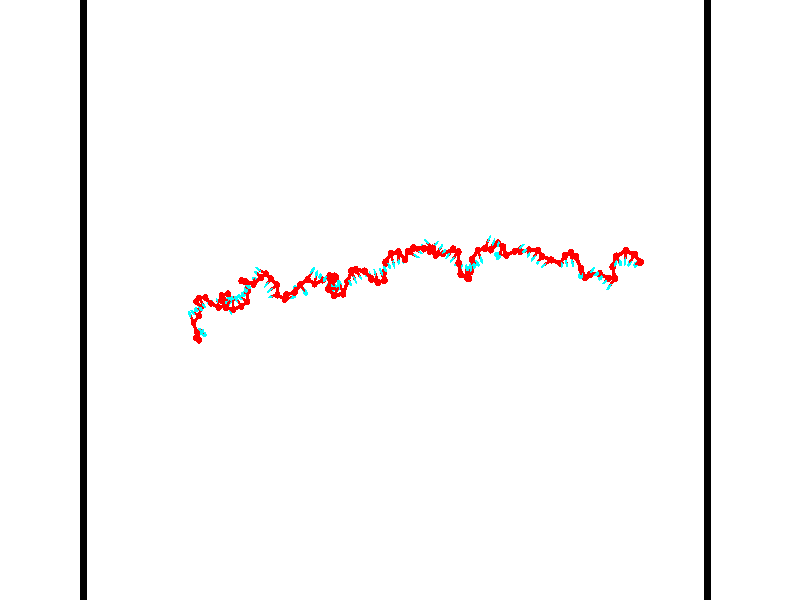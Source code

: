 // switches for output
#declare DRAW_BASES = 1; // possible values are 0, 1; only relevant for DNA ribbons
#declare DRAW_BASES_TYPE = 3; // possible values are 1, 2, 3; only relevant for DNA ribbons
#declare DRAW_FOG = 0; // set to 1 to enable fog

#include "colors.inc"

#include "transforms.inc"
background { rgb <1, 1, 1>}

#default {
   normal{
       ripples 0.25
       frequency 0.20
       turbulence 0.2
       lambda 5
   }
	finish {
		phong 0.1
		phong_size 40.
	}
}

// original window dimensions: 1024x640


// camera settings

camera {
	sky <-0, 1, 0>
	up <-0, 1, 0>
	right 1.6 * <0.99995, 0, 0.00999983>
	location <54.4867, 55, 106.329>
	look_at <55, 55, 55.0001>
	direction <0.513302, 0, -51.3289>
	angle 67.0682
}


# declare cpy_camera_pos = <54.4867, 55, 106.329>;
# if (DRAW_FOG = 1)
fog {
	fog_type 2
	up vnormalize(cpy_camera_pos)
	color rgbt<1,1,1,0.3>
	distance 1e-5
	fog_alt 3e-3
	fog_offset 88
}
# end


// LIGHTS

# declare lum = 6;
global_settings {
	ambient_light rgb lum * <0.05, 0.05, 0.05>
	max_trace_level 15
}# declare cpy_direct_light_amount = 0.25;
light_source
{	1000 * <-0.98995, -1, 1.00995>,
	rgb lum * cpy_direct_light_amount
	parallel
}

light_source
{	1000 * <0.98995, 1, -1.00995>,
	rgb lum * cpy_direct_light_amount
	parallel
}

// strand 0

// nucleotide -1

// particle -1
sphere {
	<36.238522, 52.574707, 49.465160> 0.250000
	pigment { color rgbt <1,0,0,0> }
	no_shadow
}
cylinder {
	<36.548954, 52.420609, 49.664871>,  <36.735214, 52.328148, 49.784698>, 0.100000
	pigment { color rgbt <1,0,0,0> }
	no_shadow
}
cylinder {
	<36.548954, 52.420609, 49.664871>,  <36.238522, 52.574707, 49.465160>, 0.100000
	pigment { color rgbt <1,0,0,0> }
	no_shadow
}

// particle -1
sphere {
	<36.548954, 52.420609, 49.664871> 0.100000
	pigment { color rgbt <1,0,0,0> }
	no_shadow
}
sphere {
	0, 1
	scale<0.080000,0.200000,0.300000>
	matrix <-0.340422, 0.410517, 0.845924,
		-0.530852, -0.826473, 0.187449,
		0.776085, -0.385249, 0.499274,
		36.781780, 52.305035, 49.814651>
	pigment { color rgbt <0,1,1,0> }
	no_shadow
}
cylinder {
	<36.091606, 52.081089, 50.090839>,  <36.238522, 52.574707, 49.465160>, 0.130000
	pigment { color rgbt <1,0,0,0> }
	no_shadow
}

// nucleotide -1

// particle -1
sphere {
	<36.091606, 52.081089, 50.090839> 0.250000
	pigment { color rgbt <1,0,0,0> }
	no_shadow
}
cylinder {
	<36.408688, 52.323990, 50.112251>,  <36.598938, 52.469730, 50.125099>, 0.100000
	pigment { color rgbt <1,0,0,0> }
	no_shadow
}
cylinder {
	<36.408688, 52.323990, 50.112251>,  <36.091606, 52.081089, 50.090839>, 0.100000
	pigment { color rgbt <1,0,0,0> }
	no_shadow
}

// particle -1
sphere {
	<36.408688, 52.323990, 50.112251> 0.100000
	pigment { color rgbt <1,0,0,0> }
	no_shadow
}
sphere {
	0, 1
	scale<0.080000,0.200000,0.300000>
	matrix <-0.377392, 0.419882, 0.825393,
		0.478747, -0.674493, 0.562015,
		0.792702, 0.607254, 0.053531,
		36.646500, 52.506165, 50.128311>
	pigment { color rgbt <0,1,1,0> }
	no_shadow
}
cylinder {
	<36.562443, 51.909573, 50.620178>,  <36.091606, 52.081089, 50.090839>, 0.130000
	pigment { color rgbt <1,0,0,0> }
	no_shadow
}

// nucleotide -1

// particle -1
sphere {
	<36.562443, 51.909573, 50.620178> 0.250000
	pigment { color rgbt <1,0,0,0> }
	no_shadow
}
cylinder {
	<36.544804, 52.297432, 50.523987>,  <36.534218, 52.530148, 50.466270>, 0.100000
	pigment { color rgbt <1,0,0,0> }
	no_shadow
}
cylinder {
	<36.544804, 52.297432, 50.523987>,  <36.562443, 51.909573, 50.620178>, 0.100000
	pigment { color rgbt <1,0,0,0> }
	no_shadow
}

// particle -1
sphere {
	<36.544804, 52.297432, 50.523987> 0.100000
	pigment { color rgbt <1,0,0,0> }
	no_shadow
}
sphere {
	0, 1
	scale<0.080000,0.200000,0.300000>
	matrix <-0.368709, 0.207925, 0.905992,
		0.928498, 0.128622, 0.348350,
		-0.044100, 0.969651, -0.240482,
		36.531574, 52.588326, 50.451843>
	pigment { color rgbt <0,1,1,0> }
	no_shadow
}
cylinder {
	<36.487015, 52.532642, 51.045383>,  <36.562443, 51.909573, 50.620178>, 0.130000
	pigment { color rgbt <1,0,0,0> }
	no_shadow
}

// nucleotide -1

// particle -1
sphere {
	<36.487015, 52.532642, 51.045383> 0.250000
	pigment { color rgbt <1,0,0,0> }
	no_shadow
}
cylinder {
	<36.286259, 52.855751, 50.921703>,  <36.165806, 53.049618, 50.847496>, 0.100000
	pigment { color rgbt <1,0,0,0> }
	no_shadow
}
cylinder {
	<36.286259, 52.855751, 50.921703>,  <36.487015, 52.532642, 51.045383>, 0.100000
	pigment { color rgbt <1,0,0,0> }
	no_shadow
}

// particle -1
sphere {
	<36.286259, 52.855751, 50.921703> 0.100000
	pigment { color rgbt <1,0,0,0> }
	no_shadow
}
sphere {
	0, 1
	scale<0.080000,0.200000,0.300000>
	matrix <-0.864464, -0.456726, 0.210008,
		0.028420, 0.372692, 0.927520,
		-0.501890, 0.807776, -0.309199,
		36.135693, 53.098083, 50.828945>
	pigment { color rgbt <0,1,1,0> }
	no_shadow
}
cylinder {
	<36.286480, 53.291756, 51.358952>,  <36.487015, 52.532642, 51.045383>, 0.130000
	pigment { color rgbt <1,0,0,0> }
	no_shadow
}

// nucleotide -1

// particle -1
sphere {
	<36.286480, 53.291756, 51.358952> 0.250000
	pigment { color rgbt <1,0,0,0> }
	no_shadow
}
cylinder {
	<36.098274, 53.641808, 51.313766>,  <35.985352, 53.851841, 51.286655>, 0.100000
	pigment { color rgbt <1,0,0,0> }
	no_shadow
}
cylinder {
	<36.098274, 53.641808, 51.313766>,  <36.286480, 53.291756, 51.358952>, 0.100000
	pigment { color rgbt <1,0,0,0> }
	no_shadow
}

// particle -1
sphere {
	<36.098274, 53.641808, 51.313766> 0.100000
	pigment { color rgbt <1,0,0,0> }
	no_shadow
}
sphere {
	0, 1
	scale<0.080000,0.200000,0.300000>
	matrix <0.807471, 0.478645, 0.344803,
		0.355817, 0.071019, -0.931853,
		-0.470515, 0.875131, -0.112964,
		35.957119, 53.904346, 51.279877>
	pigment { color rgbt <0,1,1,0> }
	no_shadow
}
cylinder {
	<36.652519, 53.767525, 50.904751>,  <36.286480, 53.291756, 51.358952>, 0.130000
	pigment { color rgbt <1,0,0,0> }
	no_shadow
}

// nucleotide -1

// particle -1
sphere {
	<36.652519, 53.767525, 50.904751> 0.250000
	pigment { color rgbt <1,0,0,0> }
	no_shadow
}
cylinder {
	<36.435398, 53.935551, 51.195656>,  <36.305126, 54.036366, 51.370197>, 0.100000
	pigment { color rgbt <1,0,0,0> }
	no_shadow
}
cylinder {
	<36.435398, 53.935551, 51.195656>,  <36.652519, 53.767525, 50.904751>, 0.100000
	pigment { color rgbt <1,0,0,0> }
	no_shadow
}

// particle -1
sphere {
	<36.435398, 53.935551, 51.195656> 0.100000
	pigment { color rgbt <1,0,0,0> }
	no_shadow
}
sphere {
	0, 1
	scale<0.080000,0.200000,0.300000>
	matrix <0.795444, 0.535008, 0.284669,
		-0.269510, 0.733014, -0.624544,
		-0.542802, 0.420069, 0.727261,
		36.272556, 54.061573, 51.413834>
	pigment { color rgbt <0,1,1,0> }
	no_shadow
}
cylinder {
	<36.816174, 54.420128, 50.918541>,  <36.652519, 53.767525, 50.904751>, 0.130000
	pigment { color rgbt <1,0,0,0> }
	no_shadow
}

// nucleotide -1

// particle -1
sphere {
	<36.816174, 54.420128, 50.918541> 0.250000
	pigment { color rgbt <1,0,0,0> }
	no_shadow
}
cylinder {
	<36.697327, 54.332180, 51.290215>,  <36.626019, 54.279411, 51.513218>, 0.100000
	pigment { color rgbt <1,0,0,0> }
	no_shadow
}
cylinder {
	<36.697327, 54.332180, 51.290215>,  <36.816174, 54.420128, 50.918541>, 0.100000
	pigment { color rgbt <1,0,0,0> }
	no_shadow
}

// particle -1
sphere {
	<36.697327, 54.332180, 51.290215> 0.100000
	pigment { color rgbt <1,0,0,0> }
	no_shadow
}
sphere {
	0, 1
	scale<0.080000,0.200000,0.300000>
	matrix <0.719282, 0.588463, 0.369249,
		-0.627976, 0.778054, -0.016693,
		-0.297118, -0.219872, 0.929181,
		36.608192, 54.266220, 51.568970>
	pigment { color rgbt <0,1,1,0> }
	no_shadow
}
cylinder {
	<36.524025, 54.875473, 51.339474>,  <36.816174, 54.420128, 50.918541>, 0.130000
	pigment { color rgbt <1,0,0,0> }
	no_shadow
}

// nucleotide -1

// particle -1
sphere {
	<36.524025, 54.875473, 51.339474> 0.250000
	pigment { color rgbt <1,0,0,0> }
	no_shadow
}
cylinder {
	<36.776260, 54.584980, 51.448978>,  <36.927601, 54.410683, 51.514683>, 0.100000
	pigment { color rgbt <1,0,0,0> }
	no_shadow
}
cylinder {
	<36.776260, 54.584980, 51.448978>,  <36.524025, 54.875473, 51.339474>, 0.100000
	pigment { color rgbt <1,0,0,0> }
	no_shadow
}

// particle -1
sphere {
	<36.776260, 54.584980, 51.448978> 0.100000
	pigment { color rgbt <1,0,0,0> }
	no_shadow
}
sphere {
	0, 1
	scale<0.080000,0.200000,0.300000>
	matrix <0.660106, 0.687372, 0.302950,
		-0.408189, -0.010325, 0.912839,
		0.630588, -0.726232, 0.273762,
		36.965435, 54.367111, 51.531109>
	pigment { color rgbt <0,1,1,0> }
	no_shadow
}
cylinder {
	<36.949474, 55.140949, 51.925499>,  <36.524025, 54.875473, 51.339474>, 0.130000
	pigment { color rgbt <1,0,0,0> }
	no_shadow
}

// nucleotide -1

// particle -1
sphere {
	<36.949474, 55.140949, 51.925499> 0.250000
	pigment { color rgbt <1,0,0,0> }
	no_shadow
}
cylinder {
	<37.148781, 54.835373, 51.761482>,  <37.268364, 54.652027, 51.663074>, 0.100000
	pigment { color rgbt <1,0,0,0> }
	no_shadow
}
cylinder {
	<37.148781, 54.835373, 51.761482>,  <36.949474, 55.140949, 51.925499>, 0.100000
	pigment { color rgbt <1,0,0,0> }
	no_shadow
}

// particle -1
sphere {
	<37.148781, 54.835373, 51.761482> 0.100000
	pigment { color rgbt <1,0,0,0> }
	no_shadow
}
sphere {
	0, 1
	scale<0.080000,0.200000,0.300000>
	matrix <0.856348, 0.507603, 0.094903,
		0.135636, -0.398421, 0.907118,
		0.498268, -0.763937, -0.410037,
		37.298260, 54.606194, 51.638470>
	pigment { color rgbt <0,1,1,0> }
	no_shadow
}
cylinder {
	<37.616112, 55.199284, 52.216202>,  <36.949474, 55.140949, 51.925499>, 0.130000
	pigment { color rgbt <1,0,0,0> }
	no_shadow
}

// nucleotide -1

// particle -1
sphere {
	<37.616112, 55.199284, 52.216202> 0.250000
	pigment { color rgbt <1,0,0,0> }
	no_shadow
}
cylinder {
	<37.668964, 54.981075, 51.885155>,  <37.700676, 54.850151, 51.686527>, 0.100000
	pigment { color rgbt <1,0,0,0> }
	no_shadow
}
cylinder {
	<37.668964, 54.981075, 51.885155>,  <37.616112, 55.199284, 52.216202>, 0.100000
	pigment { color rgbt <1,0,0,0> }
	no_shadow
}

// particle -1
sphere {
	<37.668964, 54.981075, 51.885155> 0.100000
	pigment { color rgbt <1,0,0,0> }
	no_shadow
}
sphere {
	0, 1
	scale<0.080000,0.200000,0.300000>
	matrix <0.966864, 0.254927, -0.013668,
		0.218437, -0.798383, 0.561133,
		0.132135, -0.545525, -0.827613,
		37.708607, 54.817417, 51.636871>
	pigment { color rgbt <0,1,1,0> }
	no_shadow
}
cylinder {
	<38.144409, 54.754253, 52.309406>,  <37.616112, 55.199284, 52.216202>, 0.130000
	pigment { color rgbt <1,0,0,0> }
	no_shadow
}

// nucleotide -1

// particle -1
sphere {
	<38.144409, 54.754253, 52.309406> 0.250000
	pigment { color rgbt <1,0,0,0> }
	no_shadow
}
cylinder {
	<38.105167, 54.806259, 51.914745>,  <38.081623, 54.837463, 51.677948>, 0.100000
	pigment { color rgbt <1,0,0,0> }
	no_shadow
}
cylinder {
	<38.105167, 54.806259, 51.914745>,  <38.144409, 54.754253, 52.309406>, 0.100000
	pigment { color rgbt <1,0,0,0> }
	no_shadow
}

// particle -1
sphere {
	<38.105167, 54.806259, 51.914745> 0.100000
	pigment { color rgbt <1,0,0,0> }
	no_shadow
}
sphere {
	0, 1
	scale<0.080000,0.200000,0.300000>
	matrix <0.975209, 0.210166, -0.069269,
		0.198355, -0.968983, -0.147405,
		-0.098100, 0.130011, -0.986648,
		38.075737, 54.845261, 51.618752>
	pigment { color rgbt <0,1,1,0> }
	no_shadow
}
cylinder {
	<38.732372, 54.427914, 51.848778>,  <38.144409, 54.754253, 52.309406>, 0.130000
	pigment { color rgbt <1,0,0,0> }
	no_shadow
}

// nucleotide -1

// particle -1
sphere {
	<38.732372, 54.427914, 51.848778> 0.250000
	pigment { color rgbt <1,0,0,0> }
	no_shadow
}
cylinder {
	<38.586018, 54.717720, 51.615128>,  <38.498203, 54.891605, 51.474937>, 0.100000
	pigment { color rgbt <1,0,0,0> }
	no_shadow
}
cylinder {
	<38.586018, 54.717720, 51.615128>,  <38.732372, 54.427914, 51.848778>, 0.100000
	pigment { color rgbt <1,0,0,0> }
	no_shadow
}

// particle -1
sphere {
	<38.586018, 54.717720, 51.615128> 0.100000
	pigment { color rgbt <1,0,0,0> }
	no_shadow
}
sphere {
	0, 1
	scale<0.080000,0.200000,0.300000>
	matrix <0.916718, 0.388806, -0.091965,
		0.160480, -0.569125, -0.806439,
		-0.365887, 0.724519, -0.584123,
		38.476250, 54.935074, 51.439892>
	pigment { color rgbt <0,1,1,0> }
	no_shadow
}
cylinder {
	<39.432232, 54.672112, 51.790611>,  <38.732372, 54.427914, 51.848778>, 0.130000
	pigment { color rgbt <1,0,0,0> }
	no_shadow
}

// nucleotide -1

// particle -1
sphere {
	<39.432232, 54.672112, 51.790611> 0.250000
	pigment { color rgbt <1,0,0,0> }
	no_shadow
}
cylinder {
	<39.547382, 54.363670, 51.563446>,  <39.616474, 54.178604, 51.427147>, 0.100000
	pigment { color rgbt <1,0,0,0> }
	no_shadow
}
cylinder {
	<39.547382, 54.363670, 51.563446>,  <39.432232, 54.672112, 51.790611>, 0.100000
	pigment { color rgbt <1,0,0,0> }
	no_shadow
}

// particle -1
sphere {
	<39.547382, 54.363670, 51.563446> 0.100000
	pigment { color rgbt <1,0,0,0> }
	no_shadow
}
sphere {
	0, 1
	scale<0.080000,0.200000,0.300000>
	matrix <0.927626, 0.371893, -0.034732,
		0.237986, -0.516816, 0.822353,
		0.287877, -0.771102, -0.567917,
		39.633747, 54.132339, 51.393070>
	pigment { color rgbt <0,1,1,0> }
	no_shadow
}
cylinder {
	<39.998573, 55.040115, 52.130001>,  <39.432232, 54.672112, 51.790611>, 0.130000
	pigment { color rgbt <1,0,0,0> }
	no_shadow
}

// nucleotide -1

// particle -1
sphere {
	<39.998573, 55.040115, 52.130001> 0.250000
	pigment { color rgbt <1,0,0,0> }
	no_shadow
}
cylinder {
	<39.705906, 54.883430, 52.353153>,  <39.530308, 54.789421, 52.487045>, 0.100000
	pigment { color rgbt <1,0,0,0> }
	no_shadow
}
cylinder {
	<39.705906, 54.883430, 52.353153>,  <39.998573, 55.040115, 52.130001>, 0.100000
	pigment { color rgbt <1,0,0,0> }
	no_shadow
}

// particle -1
sphere {
	<39.705906, 54.883430, 52.353153> 0.100000
	pigment { color rgbt <1,0,0,0> }
	no_shadow
}
sphere {
	0, 1
	scale<0.080000,0.200000,0.300000>
	matrix <0.534169, 0.178950, 0.826220,
		-0.423473, 0.902518, 0.078308,
		-0.731665, -0.391712, 0.557878,
		39.486404, 54.765919, 52.520515>
	pigment { color rgbt <0,1,1,0> }
	no_shadow
}
cylinder {
	<39.761982, 55.476353, 52.661011>,  <39.998573, 55.040115, 52.130001>, 0.130000
	pigment { color rgbt <1,0,0,0> }
	no_shadow
}

// nucleotide -1

// particle -1
sphere {
	<39.761982, 55.476353, 52.661011> 0.250000
	pigment { color rgbt <1,0,0,0> }
	no_shadow
}
cylinder {
	<39.790955, 55.087212, 52.748932>,  <39.808338, 54.853725, 52.801685>, 0.100000
	pigment { color rgbt <1,0,0,0> }
	no_shadow
}
cylinder {
	<39.790955, 55.087212, 52.748932>,  <39.761982, 55.476353, 52.661011>, 0.100000
	pigment { color rgbt <1,0,0,0> }
	no_shadow
}

// particle -1
sphere {
	<39.790955, 55.087212, 52.748932> 0.100000
	pigment { color rgbt <1,0,0,0> }
	no_shadow
}
sphere {
	0, 1
	scale<0.080000,0.200000,0.300000>
	matrix <0.528742, 0.224316, 0.818605,
		-0.845687, 0.056929, 0.530634,
		0.072427, -0.972852, 0.219802,
		39.812683, 54.795357, 52.814873>
	pigment { color rgbt <0,1,1,0> }
	no_shadow
}
cylinder {
	<39.388153, 55.332989, 53.334747>,  <39.761982, 55.476353, 52.661011>, 0.130000
	pigment { color rgbt <1,0,0,0> }
	no_shadow
}

// nucleotide -1

// particle -1
sphere {
	<39.388153, 55.332989, 53.334747> 0.250000
	pigment { color rgbt <1,0,0,0> }
	no_shadow
}
cylinder {
	<39.700424, 55.099613, 53.245174>,  <39.887787, 54.959587, 53.191429>, 0.100000
	pigment { color rgbt <1,0,0,0> }
	no_shadow
}
cylinder {
	<39.700424, 55.099613, 53.245174>,  <39.388153, 55.332989, 53.334747>, 0.100000
	pigment { color rgbt <1,0,0,0> }
	no_shadow
}

// particle -1
sphere {
	<39.700424, 55.099613, 53.245174> 0.100000
	pigment { color rgbt <1,0,0,0> }
	no_shadow
}
sphere {
	0, 1
	scale<0.080000,0.200000,0.300000>
	matrix <0.462338, 0.298119, 0.835086,
		-0.420464, -0.755462, 0.502481,
		0.780674, -0.583440, -0.223931,
		39.934628, 54.924580, 53.177994>
	pigment { color rgbt <0,1,1,0> }
	no_shadow
}
cylinder {
	<39.549911, 54.966667, 53.977997>,  <39.388153, 55.332989, 53.334747>, 0.130000
	pigment { color rgbt <1,0,0,0> }
	no_shadow
}

// nucleotide -1

// particle -1
sphere {
	<39.549911, 54.966667, 53.977997> 0.250000
	pigment { color rgbt <1,0,0,0> }
	no_shadow
}
cylinder {
	<39.853512, 54.995678, 53.719185>,  <40.035671, 55.013084, 53.563896>, 0.100000
	pigment { color rgbt <1,0,0,0> }
	no_shadow
}
cylinder {
	<39.853512, 54.995678, 53.719185>,  <39.549911, 54.966667, 53.977997>, 0.100000
	pigment { color rgbt <1,0,0,0> }
	no_shadow
}

// particle -1
sphere {
	<39.853512, 54.995678, 53.719185> 0.100000
	pigment { color rgbt <1,0,0,0> }
	no_shadow
}
sphere {
	0, 1
	scale<0.080000,0.200000,0.300000>
	matrix <0.632130, 0.155959, 0.759005,
		0.155959, -0.985097, 0.072527,
		-0.759005, -0.072527, 0.647033,
		40.081215, 55.017437, 53.525074>
	pigment { color rgbt <0,1,1,0> }
	no_shadow
}
cylinder {
	<40.014050, 54.449772, 54.211075>,  <39.549911, 54.966667, 53.977997>, 0.130000
	pigment { color rgbt <1,0,0,0> }
	no_shadow
}

// nucleotide -1

// particle -1
sphere {
	<40.014050, 54.449772, 54.211075> 0.250000
	pigment { color rgbt <1,0,0,0> }
	no_shadow
}
cylinder {
	<40.175125, 54.759735, 54.016197>,  <40.271770, 54.945713, 53.899273>, 0.100000
	pigment { color rgbt <1,0,0,0> }
	no_shadow
}
cylinder {
	<40.175125, 54.759735, 54.016197>,  <40.014050, 54.449772, 54.211075>, 0.100000
	pigment { color rgbt <1,0,0,0> }
	no_shadow
}

// particle -1
sphere {
	<40.175125, 54.759735, 54.016197> 0.100000
	pigment { color rgbt <1,0,0,0> }
	no_shadow
}
sphere {
	0, 1
	scale<0.080000,0.200000,0.300000>
	matrix <0.706602, 0.075169, 0.703607,
		0.581854, -0.627584, -0.517284,
		0.402689, 0.774911, -0.487190,
		40.295933, 54.992207, 53.870041>
	pigment { color rgbt <0,1,1,0> }
	no_shadow
}
cylinder {
	<40.711010, 54.334396, 54.344391>,  <40.014050, 54.449772, 54.211075>, 0.130000
	pigment { color rgbt <1,0,0,0> }
	no_shadow
}

// nucleotide -1

// particle -1
sphere {
	<40.711010, 54.334396, 54.344391> 0.250000
	pigment { color rgbt <1,0,0,0> }
	no_shadow
}
cylinder {
	<40.625340, 54.715164, 54.256767>,  <40.573936, 54.943623, 54.204193>, 0.100000
	pigment { color rgbt <1,0,0,0> }
	no_shadow
}
cylinder {
	<40.625340, 54.715164, 54.256767>,  <40.711010, 54.334396, 54.344391>, 0.100000
	pigment { color rgbt <1,0,0,0> }
	no_shadow
}

// particle -1
sphere {
	<40.625340, 54.715164, 54.256767> 0.100000
	pigment { color rgbt <1,0,0,0> }
	no_shadow
}
sphere {
	0, 1
	scale<0.080000,0.200000,0.300000>
	matrix <0.815249, 0.297731, 0.496714,
		0.538050, -0.072203, -0.839815,
		-0.214175, 0.951915, -0.219058,
		40.561089, 55.000740, 54.191051>
	pigment { color rgbt <0,1,1,0> }
	no_shadow
}
cylinder {
	<41.299053, 54.529373, 54.045967>,  <40.711010, 54.334396, 54.344391>, 0.130000
	pigment { color rgbt <1,0,0,0> }
	no_shadow
}

// nucleotide -1

// particle -1
sphere {
	<41.299053, 54.529373, 54.045967> 0.250000
	pigment { color rgbt <1,0,0,0> }
	no_shadow
}
cylinder {
	<41.110157, 54.834381, 54.222855>,  <40.996819, 55.017384, 54.328987>, 0.100000
	pigment { color rgbt <1,0,0,0> }
	no_shadow
}
cylinder {
	<41.110157, 54.834381, 54.222855>,  <41.299053, 54.529373, 54.045967>, 0.100000
	pigment { color rgbt <1,0,0,0> }
	no_shadow
}

// particle -1
sphere {
	<41.110157, 54.834381, 54.222855> 0.100000
	pigment { color rgbt <1,0,0,0> }
	no_shadow
}
sphere {
	0, 1
	scale<0.080000,0.200000,0.300000>
	matrix <0.848270, 0.256741, 0.463165,
		0.239636, 0.593845, -0.768064,
		-0.472241, 0.762517, 0.442217,
		40.968483, 55.063137, 54.355518>
	pigment { color rgbt <0,1,1,0> }
	no_shadow
}
cylinder {
	<41.850979, 54.888126, 54.195000>,  <41.299053, 54.529373, 54.045967>, 0.130000
	pigment { color rgbt <1,0,0,0> }
	no_shadow
}

// nucleotide -1

// particle -1
sphere {
	<41.850979, 54.888126, 54.195000> 0.250000
	pigment { color rgbt <1,0,0,0> }
	no_shadow
}
cylinder {
	<41.567898, 55.063667, 54.416470>,  <41.398048, 55.168991, 54.549351>, 0.100000
	pigment { color rgbt <1,0,0,0> }
	no_shadow
}
cylinder {
	<41.567898, 55.063667, 54.416470>,  <41.850979, 54.888126, 54.195000>, 0.100000
	pigment { color rgbt <1,0,0,0> }
	no_shadow
}

// particle -1
sphere {
	<41.567898, 55.063667, 54.416470> 0.100000
	pigment { color rgbt <1,0,0,0> }
	no_shadow
}
sphere {
	0, 1
	scale<0.080000,0.200000,0.300000>
	matrix <0.705673, 0.477195, 0.523747,
		-0.034363, 0.761374, -0.647401,
		-0.707704, 0.438856, 0.553679,
		41.355587, 55.195324, 54.582573>
	pigment { color rgbt <0,1,1,0> }
	no_shadow
}
cylinder {
	<41.936783, 55.679504, 54.283058>,  <41.850979, 54.888126, 54.195000>, 0.130000
	pigment { color rgbt <1,0,0,0> }
	no_shadow
}

// nucleotide -1

// particle -1
sphere {
	<41.936783, 55.679504, 54.283058> 0.250000
	pigment { color rgbt <1,0,0,0> }
	no_shadow
}
cylinder {
	<41.787418, 55.527637, 54.621624>,  <41.697800, 55.436520, 54.824764>, 0.100000
	pigment { color rgbt <1,0,0,0> }
	no_shadow
}
cylinder {
	<41.787418, 55.527637, 54.621624>,  <41.936783, 55.679504, 54.283058>, 0.100000
	pigment { color rgbt <1,0,0,0> }
	no_shadow
}

// particle -1
sphere {
	<41.787418, 55.527637, 54.621624> 0.100000
	pigment { color rgbt <1,0,0,0> }
	no_shadow
}
sphere {
	0, 1
	scale<0.080000,0.200000,0.300000>
	matrix <0.643279, 0.551432, 0.531145,
		-0.668397, 0.742817, 0.038319,
		-0.373413, -0.379665, 0.846414,
		41.675396, 55.413738, 54.875549>
	pigment { color rgbt <0,1,1,0> }
	no_shadow
}
cylinder {
	<41.850292, 56.262810, 54.616745>,  <41.936783, 55.679504, 54.283058>, 0.130000
	pigment { color rgbt <1,0,0,0> }
	no_shadow
}

// nucleotide -1

// particle -1
sphere {
	<41.850292, 56.262810, 54.616745> 0.250000
	pigment { color rgbt <1,0,0,0> }
	no_shadow
}
cylinder {
	<41.889904, 55.946465, 54.858315>,  <41.913670, 55.756657, 55.003258>, 0.100000
	pigment { color rgbt <1,0,0,0> }
	no_shadow
}
cylinder {
	<41.889904, 55.946465, 54.858315>,  <41.850292, 56.262810, 54.616745>, 0.100000
	pigment { color rgbt <1,0,0,0> }
	no_shadow
}

// particle -1
sphere {
	<41.889904, 55.946465, 54.858315> 0.100000
	pigment { color rgbt <1,0,0,0> }
	no_shadow
}
sphere {
	0, 1
	scale<0.080000,0.200000,0.300000>
	matrix <0.697679, 0.487929, 0.524567,
		-0.709534, 0.369398, 0.600089,
		0.099027, -0.790867, 0.603923,
		41.919613, 55.709206, 55.039490>
	pigment { color rgbt <0,1,1,0> }
	no_shadow
}
cylinder {
	<41.634159, 56.347115, 55.325768>,  <41.850292, 56.262810, 54.616745>, 0.130000
	pigment { color rgbt <1,0,0,0> }
	no_shadow
}

// nucleotide -1

// particle -1
sphere {
	<41.634159, 56.347115, 55.325768> 0.250000
	pigment { color rgbt <1,0,0,0> }
	no_shadow
}
cylinder {
	<41.961155, 56.117233, 55.310684>,  <42.157352, 55.979305, 55.301636>, 0.100000
	pigment { color rgbt <1,0,0,0> }
	no_shadow
}
cylinder {
	<41.961155, 56.117233, 55.310684>,  <41.634159, 56.347115, 55.325768>, 0.100000
	pigment { color rgbt <1,0,0,0> }
	no_shadow
}

// particle -1
sphere {
	<41.961155, 56.117233, 55.310684> 0.100000
	pigment { color rgbt <1,0,0,0> }
	no_shadow
}
sphere {
	0, 1
	scale<0.080000,0.200000,0.300000>
	matrix <0.546126, 0.752713, 0.367653,
		-0.182913, -0.321144, 0.929198,
		0.817490, -0.574708, -0.037705,
		42.206402, 55.944820, 55.299374>
	pigment { color rgbt <0,1,1,0> }
	no_shadow
}
cylinder {
	<42.074848, 56.293800, 56.017879>,  <41.634159, 56.347115, 55.325768>, 0.130000
	pigment { color rgbt <1,0,0,0> }
	no_shadow
}

// nucleotide -1

// particle -1
sphere {
	<42.074848, 56.293800, 56.017879> 0.250000
	pigment { color rgbt <1,0,0,0> }
	no_shadow
}
cylinder {
	<42.297611, 56.236237, 55.690674>,  <42.431271, 56.201698, 55.494350>, 0.100000
	pigment { color rgbt <1,0,0,0> }
	no_shadow
}
cylinder {
	<42.297611, 56.236237, 55.690674>,  <42.074848, 56.293800, 56.017879>, 0.100000
	pigment { color rgbt <1,0,0,0> }
	no_shadow
}

// particle -1
sphere {
	<42.297611, 56.236237, 55.690674> 0.100000
	pigment { color rgbt <1,0,0,0> }
	no_shadow
}
sphere {
	0, 1
	scale<0.080000,0.200000,0.300000>
	matrix <0.562608, 0.789875, 0.244070,
		0.611004, -0.596145, 0.520851,
		0.556908, -0.143907, -0.818012,
		42.464684, 56.193066, 55.445271>
	pigment { color rgbt <0,1,1,0> }
	no_shadow
}
cylinder {
	<42.850960, 56.087772, 56.197411>,  <42.074848, 56.293800, 56.017879>, 0.130000
	pigment { color rgbt <1,0,0,0> }
	no_shadow
}

// nucleotide -1

// particle -1
sphere {
	<42.850960, 56.087772, 56.197411> 0.250000
	pigment { color rgbt <1,0,0,0> }
	no_shadow
}
cylinder {
	<42.815239, 56.296875, 55.858292>,  <42.793804, 56.422337, 55.654819>, 0.100000
	pigment { color rgbt <1,0,0,0> }
	no_shadow
}
cylinder {
	<42.815239, 56.296875, 55.858292>,  <42.850960, 56.087772, 56.197411>, 0.100000
	pigment { color rgbt <1,0,0,0> }
	no_shadow
}

// particle -1
sphere {
	<42.815239, 56.296875, 55.858292> 0.100000
	pigment { color rgbt <1,0,0,0> }
	no_shadow
}
sphere {
	0, 1
	scale<0.080000,0.200000,0.300000>
	matrix <0.399774, 0.798433, 0.450206,
		0.912253, -0.298719, -0.280289,
		-0.089306, 0.522754, -0.847793,
		42.788448, 56.453701, 55.603954>
	pigment { color rgbt <0,1,1,0> }
	no_shadow
}
cylinder {
	<43.432205, 56.531532, 56.129509>,  <42.850960, 56.087772, 56.197411>, 0.130000
	pigment { color rgbt <1,0,0,0> }
	no_shadow
}

// nucleotide -1

// particle -1
sphere {
	<43.432205, 56.531532, 56.129509> 0.250000
	pigment { color rgbt <1,0,0,0> }
	no_shadow
}
cylinder {
	<43.189381, 56.736988, 55.886971>,  <43.043686, 56.860260, 55.741447>, 0.100000
	pigment { color rgbt <1,0,0,0> }
	no_shadow
}
cylinder {
	<43.189381, 56.736988, 55.886971>,  <43.432205, 56.531532, 56.129509>, 0.100000
	pigment { color rgbt <1,0,0,0> }
	no_shadow
}

// particle -1
sphere {
	<43.189381, 56.736988, 55.886971> 0.100000
	pigment { color rgbt <1,0,0,0> }
	no_shadow
}
sphere {
	0, 1
	scale<0.080000,0.200000,0.300000>
	matrix <0.430181, 0.853970, 0.292712,
		0.668148, -0.083144, -0.739368,
		-0.607061, 0.513637, -0.606345,
		43.007263, 56.891079, 55.705067>
	pigment { color rgbt <0,1,1,0> }
	no_shadow
}
cylinder {
	<43.709194, 56.834938, 55.491821>,  <43.432205, 56.531532, 56.129509>, 0.130000
	pigment { color rgbt <1,0,0,0> }
	no_shadow
}

// nucleotide -1

// particle -1
sphere {
	<43.709194, 56.834938, 55.491821> 0.250000
	pigment { color rgbt <1,0,0,0> }
	no_shadow
}
cylinder {
	<43.410824, 57.003777, 55.697899>,  <43.231800, 57.105080, 55.821545>, 0.100000
	pigment { color rgbt <1,0,0,0> }
	no_shadow
}
cylinder {
	<43.410824, 57.003777, 55.697899>,  <43.709194, 56.834938, 55.491821>, 0.100000
	pigment { color rgbt <1,0,0,0> }
	no_shadow
}

// particle -1
sphere {
	<43.410824, 57.003777, 55.697899> 0.100000
	pigment { color rgbt <1,0,0,0> }
	no_shadow
}
sphere {
	0, 1
	scale<0.080000,0.200000,0.300000>
	matrix <0.532076, 0.842932, 0.079759,
		-0.400603, 0.333614, -0.853357,
		-0.745930, 0.422099, 0.515189,
		43.187046, 57.130405, 55.852455>
	pigment { color rgbt <0,1,1,0> }
	no_shadow
}
cylinder {
	<44.035412, 56.505817, 54.933270>,  <43.709194, 56.834938, 55.491821>, 0.130000
	pigment { color rgbt <1,0,0,0> }
	no_shadow
}

// nucleotide -1

// particle -1
sphere {
	<44.035412, 56.505817, 54.933270> 0.250000
	pigment { color rgbt <1,0,0,0> }
	no_shadow
}
cylinder {
	<43.854252, 56.246830, 55.178436>,  <43.745556, 56.091438, 55.325535>, 0.100000
	pigment { color rgbt <1,0,0,0> }
	no_shadow
}
cylinder {
	<43.854252, 56.246830, 55.178436>,  <44.035412, 56.505817, 54.933270>, 0.100000
	pigment { color rgbt <1,0,0,0> }
	no_shadow
}

// particle -1
sphere {
	<43.854252, 56.246830, 55.178436> 0.100000
	pigment { color rgbt <1,0,0,0> }
	no_shadow
}
sphere {
	0, 1
	scale<0.080000,0.200000,0.300000>
	matrix <0.667157, -0.702153, -0.248762,
		0.591427, 0.296247, 0.749968,
		-0.452897, -0.647471, 0.612916,
		43.718384, 56.052589, 55.362312>
	pigment { color rgbt <0,1,1,0> }
	no_shadow
}
cylinder {
	<44.588089, 56.068829, 55.111061>,  <44.035412, 56.505817, 54.933270>, 0.130000
	pigment { color rgbt <1,0,0,0> }
	no_shadow
}

// nucleotide -1

// particle -1
sphere {
	<44.588089, 56.068829, 55.111061> 0.250000
	pigment { color rgbt <1,0,0,0> }
	no_shadow
}
cylinder {
	<44.253372, 55.850052, 55.121208>,  <44.052544, 55.718788, 55.127296>, 0.100000
	pigment { color rgbt <1,0,0,0> }
	no_shadow
}
cylinder {
	<44.253372, 55.850052, 55.121208>,  <44.588089, 56.068829, 55.111061>, 0.100000
	pigment { color rgbt <1,0,0,0> }
	no_shadow
}

// particle -1
sphere {
	<44.253372, 55.850052, 55.121208> 0.100000
	pigment { color rgbt <1,0,0,0> }
	no_shadow
}
sphere {
	0, 1
	scale<0.080000,0.200000,0.300000>
	matrix <0.538228, -0.830197, -0.145204,
		0.100474, -0.107854, 0.989076,
		-0.836789, -0.546938, 0.025363,
		44.002335, 55.685970, 55.128819>
	pigment { color rgbt <0,1,1,0> }
	no_shadow
}
cylinder {
	<44.670925, 55.354424, 55.396606>,  <44.588089, 56.068829, 55.111061>, 0.130000
	pigment { color rgbt <1,0,0,0> }
	no_shadow
}

// nucleotide -1

// particle -1
sphere {
	<44.670925, 55.354424, 55.396606> 0.250000
	pigment { color rgbt <1,0,0,0> }
	no_shadow
}
cylinder {
	<44.335590, 55.299286, 55.185631>,  <44.134388, 55.266205, 55.059044>, 0.100000
	pigment { color rgbt <1,0,0,0> }
	no_shadow
}
cylinder {
	<44.335590, 55.299286, 55.185631>,  <44.670925, 55.354424, 55.396606>, 0.100000
	pigment { color rgbt <1,0,0,0> }
	no_shadow
}

// particle -1
sphere {
	<44.335590, 55.299286, 55.185631> 0.100000
	pigment { color rgbt <1,0,0,0> }
	no_shadow
}
sphere {
	0, 1
	scale<0.080000,0.200000,0.300000>
	matrix <0.331961, -0.896525, -0.293334,
		-0.432429, -0.421001, 0.797348,
		-0.838336, -0.137842, -0.527439,
		44.084091, 55.257935, 55.027397>
	pigment { color rgbt <0,1,1,0> }
	no_shadow
}
cylinder {
	<45.235466, 55.044655, 55.112915>,  <44.670925, 55.354424, 55.396606>, 0.130000
	pigment { color rgbt <1,0,0,0> }
	no_shadow
}

// nucleotide -1

// particle -1
sphere {
	<45.235466, 55.044655, 55.112915> 0.250000
	pigment { color rgbt <1,0,0,0> }
	no_shadow
}
cylinder {
	<45.619877, 55.141487, 55.059502>,  <45.850521, 55.199589, 55.027454>, 0.100000
	pigment { color rgbt <1,0,0,0> }
	no_shadow
}
cylinder {
	<45.619877, 55.141487, 55.059502>,  <45.235466, 55.044655, 55.112915>, 0.100000
	pigment { color rgbt <1,0,0,0> }
	no_shadow
}

// particle -1
sphere {
	<45.619877, 55.141487, 55.059502> 0.100000
	pigment { color rgbt <1,0,0,0> }
	no_shadow
}
sphere {
	0, 1
	scale<0.080000,0.200000,0.300000>
	matrix <-0.111095, 0.780427, 0.615298,
		0.253167, -0.576480, 0.776902,
		0.961022, 0.242084, -0.133535,
		45.908184, 55.214111, 55.019440>
	pigment { color rgbt <0,1,1,0> }
	no_shadow
}
cylinder {
	<45.475761, 55.369556, 55.746243>,  <45.235466, 55.044655, 55.112915>, 0.130000
	pigment { color rgbt <1,0,0,0> }
	no_shadow
}

// nucleotide -1

// particle -1
sphere {
	<45.475761, 55.369556, 55.746243> 0.250000
	pigment { color rgbt <1,0,0,0> }
	no_shadow
}
cylinder {
	<45.781025, 55.452648, 55.501480>,  <45.964184, 55.502502, 55.354622>, 0.100000
	pigment { color rgbt <1,0,0,0> }
	no_shadow
}
cylinder {
	<45.781025, 55.452648, 55.501480>,  <45.475761, 55.369556, 55.746243>, 0.100000
	pigment { color rgbt <1,0,0,0> }
	no_shadow
}

// particle -1
sphere {
	<45.781025, 55.452648, 55.501480> 0.100000
	pigment { color rgbt <1,0,0,0> }
	no_shadow
}
sphere {
	0, 1
	scale<0.080000,0.200000,0.300000>
	matrix <0.038861, 0.930456, 0.364336,
		0.645037, -0.301827, 0.702017,
		0.763162, 0.207729, -0.611908,
		46.009975, 55.514965, 55.317909>
	pigment { color rgbt <0,1,1,0> }
	no_shadow
}
cylinder {
	<46.239796, 55.531967, 56.030914>,  <45.475761, 55.369556, 55.746243>, 0.130000
	pigment { color rgbt <1,0,0,0> }
	no_shadow
}

// nucleotide -1

// particle -1
sphere {
	<46.239796, 55.531967, 56.030914> 0.250000
	pigment { color rgbt <1,0,0,0> }
	no_shadow
}
cylinder {
	<46.192894, 55.734970, 55.689461>,  <46.164753, 55.856773, 55.484589>, 0.100000
	pigment { color rgbt <1,0,0,0> }
	no_shadow
}
cylinder {
	<46.192894, 55.734970, 55.689461>,  <46.239796, 55.531967, 56.030914>, 0.100000
	pigment { color rgbt <1,0,0,0> }
	no_shadow
}

// particle -1
sphere {
	<46.192894, 55.734970, 55.689461> 0.100000
	pigment { color rgbt <1,0,0,0> }
	no_shadow
}
sphere {
	0, 1
	scale<0.080000,0.200000,0.300000>
	matrix <0.107846, 0.860985, 0.497064,
		0.987229, -0.033778, -0.155686,
		-0.117253, 0.507506, -0.853633,
		46.157719, 55.887222, 55.433372>
	pigment { color rgbt <0,1,1,0> }
	no_shadow
}
cylinder {
	<46.715897, 56.060043, 56.203575>,  <46.239796, 55.531967, 56.030914>, 0.130000
	pigment { color rgbt <1,0,0,0> }
	no_shadow
}

// nucleotide -1

// particle -1
sphere {
	<46.715897, 56.060043, 56.203575> 0.250000
	pigment { color rgbt <1,0,0,0> }
	no_shadow
}
cylinder {
	<46.920609, 55.769058, 56.020760>,  <47.043434, 55.594467, 55.911072>, 0.100000
	pigment { color rgbt <1,0,0,0> }
	no_shadow
}
cylinder {
	<46.920609, 55.769058, 56.020760>,  <46.715897, 56.060043, 56.203575>, 0.100000
	pigment { color rgbt <1,0,0,0> }
	no_shadow
}

// particle -1
sphere {
	<46.920609, 55.769058, 56.020760> 0.100000
	pigment { color rgbt <1,0,0,0> }
	no_shadow
}
sphere {
	0, 1
	scale<0.080000,0.200000,0.300000>
	matrix <-0.596521, 0.081944, -0.798403,
		0.618259, 0.681238, -0.392009,
		0.511780, -0.727462, -0.457035,
		47.074142, 55.550819, 55.883648>
	pigment { color rgbt <0,1,1,0> }
	no_shadow
}
cylinder {
	<47.324612, 56.437492, 56.126057>,  <46.715897, 56.060043, 56.203575>, 0.130000
	pigment { color rgbt <1,0,0,0> }
	no_shadow
}

// nucleotide -1

// particle -1
sphere {
	<47.324612, 56.437492, 56.126057> 0.250000
	pigment { color rgbt <1,0,0,0> }
	no_shadow
}
cylinder {
	<47.548859, 56.768120, 56.106094>,  <47.683407, 56.966496, 56.094116>, 0.100000
	pigment { color rgbt <1,0,0,0> }
	no_shadow
}
cylinder {
	<47.548859, 56.768120, 56.106094>,  <47.324612, 56.437492, 56.126057>, 0.100000
	pigment { color rgbt <1,0,0,0> }
	no_shadow
}

// particle -1
sphere {
	<47.548859, 56.768120, 56.106094> 0.100000
	pigment { color rgbt <1,0,0,0> }
	no_shadow
}
sphere {
	0, 1
	scale<0.080000,0.200000,0.300000>
	matrix <0.757337, -0.487420, 0.434583,
		0.334891, -0.281426, -0.899248,
		0.560614, 0.826572, -0.049901,
		47.717045, 57.016090, 56.091125>
	pigment { color rgbt <0,1,1,0> }
	no_shadow
}
cylinder {
	<47.881218, 56.108414, 56.049835>,  <47.324612, 56.437492, 56.126057>, 0.130000
	pigment { color rgbt <1,0,0,0> }
	no_shadow
}

// nucleotide -1

// particle -1
sphere {
	<47.881218, 56.108414, 56.049835> 0.250000
	pigment { color rgbt <1,0,0,0> }
	no_shadow
}
cylinder {
	<47.979931, 56.485039, 56.141541>,  <48.039158, 56.711014, 56.196564>, 0.100000
	pigment { color rgbt <1,0,0,0> }
	no_shadow
}
cylinder {
	<47.979931, 56.485039, 56.141541>,  <47.881218, 56.108414, 56.049835>, 0.100000
	pigment { color rgbt <1,0,0,0> }
	no_shadow
}

// particle -1
sphere {
	<47.979931, 56.485039, 56.141541> 0.100000
	pigment { color rgbt <1,0,0,0> }
	no_shadow
}
sphere {
	0, 1
	scale<0.080000,0.200000,0.300000>
	matrix <0.820057, -0.328957, 0.468288,
		0.516340, 0.072446, -0.853314,
		0.246778, 0.941562, 0.229263,
		48.053963, 56.767506, 56.210320>
	pigment { color rgbt <0,1,1,0> }
	no_shadow
}
cylinder {
	<48.536446, 56.393440, 55.811302>,  <47.881218, 56.108414, 56.049835>, 0.130000
	pigment { color rgbt <1,0,0,0> }
	no_shadow
}

// nucleotide -1

// particle -1
sphere {
	<48.536446, 56.393440, 55.811302> 0.250000
	pigment { color rgbt <1,0,0,0> }
	no_shadow
}
cylinder {
	<48.462574, 56.527573, 56.180832>,  <48.418251, 56.608051, 56.402550>, 0.100000
	pigment { color rgbt <1,0,0,0> }
	no_shadow
}
cylinder {
	<48.462574, 56.527573, 56.180832>,  <48.536446, 56.393440, 55.811302>, 0.100000
	pigment { color rgbt <1,0,0,0> }
	no_shadow
}

// particle -1
sphere {
	<48.462574, 56.527573, 56.180832> 0.100000
	pigment { color rgbt <1,0,0,0> }
	no_shadow
}
sphere {
	0, 1
	scale<0.080000,0.200000,0.300000>
	matrix <0.828673, -0.452240, 0.329817,
		0.528387, 0.826457, -0.194359,
		-0.184683, 0.335331, 0.923821,
		48.407169, 56.628174, 56.457977>
	pigment { color rgbt <0,1,1,0> }
	no_shadow
}
cylinder {
	<49.134163, 56.702614, 56.045422>,  <48.536446, 56.393440, 55.811302>, 0.130000
	pigment { color rgbt <1,0,0,0> }
	no_shadow
}

// nucleotide -1

// particle -1
sphere {
	<49.134163, 56.702614, 56.045422> 0.250000
	pigment { color rgbt <1,0,0,0> }
	no_shadow
}
cylinder {
	<48.946632, 56.558674, 56.368088>,  <48.834114, 56.472309, 56.561687>, 0.100000
	pigment { color rgbt <1,0,0,0> }
	no_shadow
}
cylinder {
	<48.946632, 56.558674, 56.368088>,  <49.134163, 56.702614, 56.045422>, 0.100000
	pigment { color rgbt <1,0,0,0> }
	no_shadow
}

// particle -1
sphere {
	<48.946632, 56.558674, 56.368088> 0.100000
	pigment { color rgbt <1,0,0,0> }
	no_shadow
}
sphere {
	0, 1
	scale<0.080000,0.200000,0.300000>
	matrix <0.867130, -0.361402, 0.342746,
		0.168195, 0.860173, 0.481469,
		-0.468825, -0.359848, 0.806668,
		48.805984, 56.450718, 56.610088>
	pigment { color rgbt <0,1,1,0> }
	no_shadow
}
cylinder {
	<49.599102, 56.638901, 56.586720>,  <49.134163, 56.702614, 56.045422>, 0.130000
	pigment { color rgbt <1,0,0,0> }
	no_shadow
}

// nucleotide -1

// particle -1
sphere {
	<49.599102, 56.638901, 56.586720> 0.250000
	pigment { color rgbt <1,0,0,0> }
	no_shadow
}
cylinder {
	<49.352722, 56.357819, 56.729164>,  <49.204895, 56.189171, 56.814632>, 0.100000
	pigment { color rgbt <1,0,0,0> }
	no_shadow
}
cylinder {
	<49.352722, 56.357819, 56.729164>,  <49.599102, 56.638901, 56.586720>, 0.100000
	pigment { color rgbt <1,0,0,0> }
	no_shadow
}

// particle -1
sphere {
	<49.352722, 56.357819, 56.729164> 0.100000
	pigment { color rgbt <1,0,0,0> }
	no_shadow
}
sphere {
	0, 1
	scale<0.080000,0.200000,0.300000>
	matrix <0.782841, -0.495394, 0.376490,
		-0.088145, 0.510677, 0.855242,
		-0.615946, -0.702705, 0.356113,
		49.167938, 56.147007, 56.835999>
	pigment { color rgbt <0,1,1,0> }
	no_shadow
}
cylinder {
	<49.781376, 56.525398, 57.276596>,  <49.599102, 56.638901, 56.586720>, 0.130000
	pigment { color rgbt <1,0,0,0> }
	no_shadow
}

// nucleotide -1

// particle -1
sphere {
	<49.781376, 56.525398, 57.276596> 0.250000
	pigment { color rgbt <1,0,0,0> }
	no_shadow
}
cylinder {
	<49.596642, 56.198639, 57.138390>,  <49.485802, 56.002583, 57.055466>, 0.100000
	pigment { color rgbt <1,0,0,0> }
	no_shadow
}
cylinder {
	<49.596642, 56.198639, 57.138390>,  <49.781376, 56.525398, 57.276596>, 0.100000
	pigment { color rgbt <1,0,0,0> }
	no_shadow
}

// particle -1
sphere {
	<49.596642, 56.198639, 57.138390> 0.100000
	pigment { color rgbt <1,0,0,0> }
	no_shadow
}
sphere {
	0, 1
	scale<0.080000,0.200000,0.300000>
	matrix <0.704447, -0.574526, 0.416743,
		-0.538946, -0.050931, 0.840799,
		-0.461836, -0.816900, -0.345517,
		49.458092, 55.953568, 57.034733>
	pigment { color rgbt <0,1,1,0> }
	no_shadow
}
cylinder {
	<49.814514, 56.440212, 57.998013>,  <49.781376, 56.525398, 57.276596>, 0.130000
	pigment { color rgbt <1,0,0,0> }
	no_shadow
}

// nucleotide -1

// particle -1
sphere {
	<49.814514, 56.440212, 57.998013> 0.250000
	pigment { color rgbt <1,0,0,0> }
	no_shadow
}
cylinder {
	<49.688053, 56.066822, 58.065735>,  <49.612175, 55.842789, 58.106369>, 0.100000
	pigment { color rgbt <1,0,0,0> }
	no_shadow
}
cylinder {
	<49.688053, 56.066822, 58.065735>,  <49.814514, 56.440212, 57.998013>, 0.100000
	pigment { color rgbt <1,0,0,0> }
	no_shadow
}

// particle -1
sphere {
	<49.688053, 56.066822, 58.065735> 0.100000
	pigment { color rgbt <1,0,0,0> }
	no_shadow
}
sphere {
	0, 1
	scale<0.080000,0.200000,0.300000>
	matrix <0.290153, 0.074772, 0.954055,
		-0.903250, 0.350751, 0.247212,
		-0.316151, -0.933479, 0.169309,
		49.593208, 55.786777, 58.116528>
	pigment { color rgbt <0,1,1,0> }
	no_shadow
}
cylinder {
	<49.472794, 56.385265, 58.698193>,  <49.814514, 56.440212, 57.998013>, 0.130000
	pigment { color rgbt <1,0,0,0> }
	no_shadow
}

// nucleotide -1

// particle -1
sphere {
	<49.472794, 56.385265, 58.698193> 0.250000
	pigment { color rgbt <1,0,0,0> }
	no_shadow
}
cylinder {
	<49.668602, 56.056030, 58.583031>,  <49.786087, 55.858490, 58.513935>, 0.100000
	pigment { color rgbt <1,0,0,0> }
	no_shadow
}
cylinder {
	<49.668602, 56.056030, 58.583031>,  <49.472794, 56.385265, 58.698193>, 0.100000
	pigment { color rgbt <1,0,0,0> }
	no_shadow
}

// particle -1
sphere {
	<49.668602, 56.056030, 58.583031> 0.100000
	pigment { color rgbt <1,0,0,0> }
	no_shadow
}
sphere {
	0, 1
	scale<0.080000,0.200000,0.300000>
	matrix <0.513726, 0.005437, 0.857937,
		-0.704596, -0.567882, 0.425505,
		0.489521, -0.823092, -0.287905,
		49.815460, 55.809101, 58.496658>
	pigment { color rgbt <0,1,1,0> }
	no_shadow
}
cylinder {
	<49.334019, 55.715607, 59.063751>,  <49.472794, 56.385265, 58.698193>, 0.130000
	pigment { color rgbt <1,0,0,0> }
	no_shadow
}

// nucleotide -1

// particle -1
sphere {
	<49.334019, 55.715607, 59.063751> 0.250000
	pigment { color rgbt <1,0,0,0> }
	no_shadow
}
cylinder {
	<49.710354, 55.738426, 58.930138>,  <49.936153, 55.752117, 58.849972>, 0.100000
	pigment { color rgbt <1,0,0,0> }
	no_shadow
}
cylinder {
	<49.710354, 55.738426, 58.930138>,  <49.334019, 55.715607, 59.063751>, 0.100000
	pigment { color rgbt <1,0,0,0> }
	no_shadow
}

// particle -1
sphere {
	<49.710354, 55.738426, 58.930138> 0.100000
	pigment { color rgbt <1,0,0,0> }
	no_shadow
}
sphere {
	0, 1
	scale<0.080000,0.200000,0.300000>
	matrix <0.328713, 0.085866, 0.940518,
		0.082318, -0.994673, 0.062040,
		0.940836, 0.057028, -0.334030,
		49.992603, 55.755543, 58.829929>
	pigment { color rgbt <0,1,1,0> }
	no_shadow
}
cylinder {
	<49.833076, 55.294632, 59.482147>,  <49.334019, 55.715607, 59.063751>, 0.130000
	pigment { color rgbt <1,0,0,0> }
	no_shadow
}

// nucleotide -1

// particle -1
sphere {
	<49.833076, 55.294632, 59.482147> 0.250000
	pigment { color rgbt <1,0,0,0> }
	no_shadow
}
cylinder {
	<50.018013, 55.606018, 59.312332>,  <50.128975, 55.792850, 59.210442>, 0.100000
	pigment { color rgbt <1,0,0,0> }
	no_shadow
}
cylinder {
	<50.018013, 55.606018, 59.312332>,  <49.833076, 55.294632, 59.482147>, 0.100000
	pigment { color rgbt <1,0,0,0> }
	no_shadow
}

// particle -1
sphere {
	<50.018013, 55.606018, 59.312332> 0.100000
	pigment { color rgbt <1,0,0,0> }
	no_shadow
}
sphere {
	0, 1
	scale<0.080000,0.200000,0.300000>
	matrix <0.431705, 0.220586, 0.874627,
		0.774515, -0.587650, -0.234083,
		0.462339, 0.778466, -0.424538,
		50.156715, 55.839558, 59.184971>
	pigment { color rgbt <0,1,1,0> }
	no_shadow
}
cylinder {
	<50.567822, 55.397343, 59.678028>,  <49.833076, 55.294632, 59.482147>, 0.130000
	pigment { color rgbt <1,0,0,0> }
	no_shadow
}

// nucleotide -1

// particle -1
sphere {
	<50.567822, 55.397343, 59.678028> 0.250000
	pigment { color rgbt <1,0,0,0> }
	no_shadow
}
cylinder {
	<50.402031, 55.756203, 59.616928>,  <50.302555, 55.971519, 59.580269>, 0.100000
	pigment { color rgbt <1,0,0,0> }
	no_shadow
}
cylinder {
	<50.402031, 55.756203, 59.616928>,  <50.567822, 55.397343, 59.678028>, 0.100000
	pigment { color rgbt <1,0,0,0> }
	no_shadow
}

// particle -1
sphere {
	<50.402031, 55.756203, 59.616928> 0.100000
	pigment { color rgbt <1,0,0,0> }
	no_shadow
}
sphere {
	0, 1
	scale<0.080000,0.200000,0.300000>
	matrix <0.495822, 0.363358, 0.788753,
		0.763131, 0.251184, -0.595430,
		-0.414477, 0.897150, -0.152747,
		50.277687, 56.025349, 59.571102>
	pigment { color rgbt <0,1,1,0> }
	no_shadow
}
cylinder {
	<50.884964, 56.180195, 59.491219>,  <50.567822, 55.397343, 59.678028>, 0.130000
	pigment { color rgbt <1,0,0,0> }
	no_shadow
}

// nucleotide -1

// particle -1
sphere {
	<50.884964, 56.180195, 59.491219> 0.250000
	pigment { color rgbt <1,0,0,0> }
	no_shadow
}
cylinder {
	<51.025314, 56.130405, 59.862465>,  <51.109524, 56.100533, 60.085213>, 0.100000
	pigment { color rgbt <1,0,0,0> }
	no_shadow
}
cylinder {
	<51.025314, 56.130405, 59.862465>,  <50.884964, 56.180195, 59.491219>, 0.100000
	pigment { color rgbt <1,0,0,0> }
	no_shadow
}

// particle -1
sphere {
	<51.025314, 56.130405, 59.862465> 0.100000
	pigment { color rgbt <1,0,0,0> }
	no_shadow
}
sphere {
	0, 1
	scale<0.080000,0.200000,0.300000>
	matrix <0.874666, 0.397536, -0.277353,
		-0.334436, 0.909105, 0.248354,
		0.350873, -0.124470, 0.928114,
		51.130577, 56.093063, 60.140900>
	pigment { color rgbt <0,1,1,0> }
	no_shadow
}
cylinder {
	<51.213959, 56.862114, 59.790878>,  <50.884964, 56.180195, 59.491219>, 0.130000
	pigment { color rgbt <1,0,0,0> }
	no_shadow
}

// nucleotide -1

// particle -1
sphere {
	<51.213959, 56.862114, 59.790878> 0.250000
	pigment { color rgbt <1,0,0,0> }
	no_shadow
}
cylinder {
	<51.384491, 56.525810, 59.924370>,  <51.486809, 56.324028, 60.004467>, 0.100000
	pigment { color rgbt <1,0,0,0> }
	no_shadow
}
cylinder {
	<51.384491, 56.525810, 59.924370>,  <51.213959, 56.862114, 59.790878>, 0.100000
	pigment { color rgbt <1,0,0,0> }
	no_shadow
}

// particle -1
sphere {
	<51.384491, 56.525810, 59.924370> 0.100000
	pigment { color rgbt <1,0,0,0> }
	no_shadow
}
sphere {
	0, 1
	scale<0.080000,0.200000,0.300000>
	matrix <0.902356, 0.421073, -0.091929,
		-0.063235, 0.340336, 0.938175,
		0.426327, -0.840755, 0.333731,
		51.512390, 56.273582, 60.024490>
	pigment { color rgbt <0,1,1,0> }
	no_shadow
}
cylinder {
	<51.587231, 56.916447, 60.491692>,  <51.213959, 56.862114, 59.790878>, 0.130000
	pigment { color rgbt <1,0,0,0> }
	no_shadow
}

// nucleotide -1

// particle -1
sphere {
	<51.587231, 56.916447, 60.491692> 0.250000
	pigment { color rgbt <1,0,0,0> }
	no_shadow
}
cylinder {
	<51.763973, 56.671604, 60.229370>,  <51.870018, 56.524696, 60.071976>, 0.100000
	pigment { color rgbt <1,0,0,0> }
	no_shadow
}
cylinder {
	<51.763973, 56.671604, 60.229370>,  <51.587231, 56.916447, 60.491692>, 0.100000
	pigment { color rgbt <1,0,0,0> }
	no_shadow
}

// particle -1
sphere {
	<51.763973, 56.671604, 60.229370> 0.100000
	pigment { color rgbt <1,0,0,0> }
	no_shadow
}
sphere {
	0, 1
	scale<0.080000,0.200000,0.300000>
	matrix <0.827789, 0.559940, 0.035100,
		0.345728, -0.558380, 0.754111,
		0.441856, -0.612110, -0.655808,
		51.896530, 56.487972, 60.032627>
	pigment { color rgbt <0,1,1,0> }
	no_shadow
}
cylinder {
	<52.273891, 56.802589, 60.727543>,  <51.587231, 56.916447, 60.491692>, 0.130000
	pigment { color rgbt <1,0,0,0> }
	no_shadow
}

// nucleotide -1

// particle -1
sphere {
	<52.273891, 56.802589, 60.727543> 0.250000
	pigment { color rgbt <1,0,0,0> }
	no_shadow
}
cylinder {
	<52.279621, 56.712704, 60.337814>,  <52.283058, 56.658772, 60.103977>, 0.100000
	pigment { color rgbt <1,0,0,0> }
	no_shadow
}
cylinder {
	<52.279621, 56.712704, 60.337814>,  <52.273891, 56.802589, 60.727543>, 0.100000
	pigment { color rgbt <1,0,0,0> }
	no_shadow
}

// particle -1
sphere {
	<52.279621, 56.712704, 60.337814> 0.100000
	pigment { color rgbt <1,0,0,0> }
	no_shadow
}
sphere {
	0, 1
	scale<0.080000,0.200000,0.300000>
	matrix <0.914865, 0.396167, -0.077924,
		0.403504, -0.890255, 0.211260,
		0.014322, -0.224717, -0.974319,
		52.283916, 56.645290, 60.045517>
	pigment { color rgbt <0,1,1,0> }
	no_shadow
}
cylinder {
	<52.782612, 56.312691, 60.628048>,  <52.273891, 56.802589, 60.727543>, 0.130000
	pigment { color rgbt <1,0,0,0> }
	no_shadow
}

// nucleotide -1

// particle -1
sphere {
	<52.782612, 56.312691, 60.628048> 0.250000
	pigment { color rgbt <1,0,0,0> }
	no_shadow
}
cylinder {
	<52.705776, 56.498375, 60.282188>,  <52.659676, 56.609783, 60.074673>, 0.100000
	pigment { color rgbt <1,0,0,0> }
	no_shadow
}
cylinder {
	<52.705776, 56.498375, 60.282188>,  <52.782612, 56.312691, 60.628048>, 0.100000
	pigment { color rgbt <1,0,0,0> }
	no_shadow
}

// particle -1
sphere {
	<52.705776, 56.498375, 60.282188> 0.100000
	pigment { color rgbt <1,0,0,0> }
	no_shadow
}
sphere {
	0, 1
	scale<0.080000,0.200000,0.300000>
	matrix <0.927019, 0.374986, -0.004627,
		0.322083, -0.802432, -0.502360,
		-0.192091, 0.464207, -0.864646,
		52.648148, 56.637638, 60.022793>
	pigment { color rgbt <0,1,1,0> }
	no_shadow
}
cylinder {
	<53.264748, 56.121449, 60.192616>,  <52.782612, 56.312691, 60.628048>, 0.130000
	pigment { color rgbt <1,0,0,0> }
	no_shadow
}

// nucleotide -1

// particle -1
sphere {
	<53.264748, 56.121449, 60.192616> 0.250000
	pigment { color rgbt <1,0,0,0> }
	no_shadow
}
cylinder {
	<53.133930, 56.480614, 60.074776>,  <53.055439, 56.696114, 60.004070>, 0.100000
	pigment { color rgbt <1,0,0,0> }
	no_shadow
}
cylinder {
	<53.133930, 56.480614, 60.074776>,  <53.264748, 56.121449, 60.192616>, 0.100000
	pigment { color rgbt <1,0,0,0> }
	no_shadow
}

// particle -1
sphere {
	<53.133930, 56.480614, 60.074776> 0.100000
	pigment { color rgbt <1,0,0,0> }
	no_shadow
}
sphere {
	0, 1
	scale<0.080000,0.200000,0.300000>
	matrix <0.942564, 0.332353, -0.033368,
		0.067950, -0.288594, -0.955037,
		-0.327040, 0.897917, -0.294602,
		53.035820, 56.749989, 59.986397>
	pigment { color rgbt <0,1,1,0> }
	no_shadow
}
cylinder {
	<53.747459, 56.263332, 59.601860>,  <53.264748, 56.121449, 60.192616>, 0.130000
	pigment { color rgbt <1,0,0,0> }
	no_shadow
}

// nucleotide -1

// particle -1
sphere {
	<53.747459, 56.263332, 59.601860> 0.250000
	pigment { color rgbt <1,0,0,0> }
	no_shadow
}
cylinder {
	<53.606243, 56.571522, 59.814171>,  <53.521511, 56.756435, 59.941559>, 0.100000
	pigment { color rgbt <1,0,0,0> }
	no_shadow
}
cylinder {
	<53.606243, 56.571522, 59.814171>,  <53.747459, 56.263332, 59.601860>, 0.100000
	pigment { color rgbt <1,0,0,0> }
	no_shadow
}

// particle -1
sphere {
	<53.606243, 56.571522, 59.814171> 0.100000
	pigment { color rgbt <1,0,0,0> }
	no_shadow
}
sphere {
	0, 1
	scale<0.080000,0.200000,0.300000>
	matrix <0.851156, 0.500030, -0.159698,
		-0.388449, 0.395397, -0.832327,
		-0.353044, 0.770475, 0.530781,
		53.500328, 56.802666, 59.973404>
	pigment { color rgbt <0,1,1,0> }
	no_shadow
}
cylinder {
	<53.704556, 56.761456, 59.226315>,  <53.747459, 56.263332, 59.601860>, 0.130000
	pigment { color rgbt <1,0,0,0> }
	no_shadow
}

// nucleotide -1

// particle -1
sphere {
	<53.704556, 56.761456, 59.226315> 0.250000
	pigment { color rgbt <1,0,0,0> }
	no_shadow
}
cylinder {
	<53.751457, 56.889942, 59.602203>,  <53.779598, 56.967033, 59.827736>, 0.100000
	pigment { color rgbt <1,0,0,0> }
	no_shadow
}
cylinder {
	<53.751457, 56.889942, 59.602203>,  <53.704556, 56.761456, 59.226315>, 0.100000
	pigment { color rgbt <1,0,0,0> }
	no_shadow
}

// particle -1
sphere {
	<53.751457, 56.889942, 59.602203> 0.100000
	pigment { color rgbt <1,0,0,0> }
	no_shadow
}
sphere {
	0, 1
	scale<0.080000,0.200000,0.300000>
	matrix <0.757062, 0.583497, -0.293918,
		-0.642735, 0.745887, -0.174767,
		0.117253, 0.321221, 0.939717,
		53.786633, 56.986309, 59.884117>
	pigment { color rgbt <0,1,1,0> }
	no_shadow
}
cylinder {
	<53.816879, 57.452221, 59.162846>,  <53.704556, 56.761456, 59.226315>, 0.130000
	pigment { color rgbt <1,0,0,0> }
	no_shadow
}

// nucleotide -1

// particle -1
sphere {
	<53.816879, 57.452221, 59.162846> 0.250000
	pigment { color rgbt <1,0,0,0> }
	no_shadow
}
cylinder {
	<53.986206, 57.306332, 59.494576>,  <54.087803, 57.218800, 59.693615>, 0.100000
	pigment { color rgbt <1,0,0,0> }
	no_shadow
}
cylinder {
	<53.986206, 57.306332, 59.494576>,  <53.816879, 57.452221, 59.162846>, 0.100000
	pigment { color rgbt <1,0,0,0> }
	no_shadow
}

// particle -1
sphere {
	<53.986206, 57.306332, 59.494576> 0.100000
	pigment { color rgbt <1,0,0,0> }
	no_shadow
}
sphere {
	0, 1
	scale<0.080000,0.200000,0.300000>
	matrix <0.890068, 0.338235, -0.305575,
		-0.169057, 0.867511, 0.467809,
		0.423319, -0.364722, 0.829325,
		54.113201, 57.196915, 59.743374>
	pigment { color rgbt <0,1,1,0> }
	no_shadow
}
cylinder {
	<54.247139, 57.984020, 59.543201>,  <53.816879, 57.452221, 59.162846>, 0.130000
	pigment { color rgbt <1,0,0,0> }
	no_shadow
}

// nucleotide -1

// particle -1
sphere {
	<54.247139, 57.984020, 59.543201> 0.250000
	pigment { color rgbt <1,0,0,0> }
	no_shadow
}
cylinder {
	<54.367058, 57.603596, 59.573158>,  <54.439011, 57.375343, 59.591133>, 0.100000
	pigment { color rgbt <1,0,0,0> }
	no_shadow
}
cylinder {
	<54.367058, 57.603596, 59.573158>,  <54.247139, 57.984020, 59.543201>, 0.100000
	pigment { color rgbt <1,0,0,0> }
	no_shadow
}

// particle -1
sphere {
	<54.367058, 57.603596, 59.573158> 0.100000
	pigment { color rgbt <1,0,0,0> }
	no_shadow
}
sphere {
	0, 1
	scale<0.080000,0.200000,0.300000>
	matrix <0.926520, 0.271554, -0.260421,
		0.227337, 0.147466, 0.962586,
		0.299798, -0.951058, 0.074896,
		54.456997, 57.318279, 59.595627>
	pigment { color rgbt <0,1,1,0> }
	no_shadow
}
cylinder {
	<54.819897, 58.076756, 59.980103>,  <54.247139, 57.984020, 59.543201>, 0.130000
	pigment { color rgbt <1,0,0,0> }
	no_shadow
}

// nucleotide -1

// particle -1
sphere {
	<54.819897, 58.076756, 59.980103> 0.250000
	pigment { color rgbt <1,0,0,0> }
	no_shadow
}
cylinder {
	<54.827301, 57.752216, 59.746391>,  <54.831745, 57.557495, 59.606167>, 0.100000
	pigment { color rgbt <1,0,0,0> }
	no_shadow
}
cylinder {
	<54.827301, 57.752216, 59.746391>,  <54.819897, 58.076756, 59.980103>, 0.100000
	pigment { color rgbt <1,0,0,0> }
	no_shadow
}

// particle -1
sphere {
	<54.827301, 57.752216, 59.746391> 0.100000
	pigment { color rgbt <1,0,0,0> }
	no_shadow
}
sphere {
	0, 1
	scale<0.080000,0.200000,0.300000>
	matrix <0.945784, 0.203739, -0.252950,
		0.324269, -0.547913, 0.771130,
		0.018514, -0.811346, -0.584273,
		54.832855, 57.508812, 59.571110>
	pigment { color rgbt <0,1,1,0> }
	no_shadow
}
cylinder {
	<55.331573, 57.585892, 60.173195>,  <54.819897, 58.076756, 59.980103>, 0.130000
	pigment { color rgbt <1,0,0,0> }
	no_shadow
}

// nucleotide -1

// particle -1
sphere {
	<55.331573, 57.585892, 60.173195> 0.250000
	pigment { color rgbt <1,0,0,0> }
	no_shadow
}
cylinder {
	<55.259109, 57.563286, 59.780464>,  <55.215630, 57.549725, 59.544827>, 0.100000
	pigment { color rgbt <1,0,0,0> }
	no_shadow
}
cylinder {
	<55.259109, 57.563286, 59.780464>,  <55.331573, 57.585892, 60.173195>, 0.100000
	pigment { color rgbt <1,0,0,0> }
	no_shadow
}

// particle -1
sphere {
	<55.259109, 57.563286, 59.780464> 0.100000
	pigment { color rgbt <1,0,0,0> }
	no_shadow
}
sphere {
	0, 1
	scale<0.080000,0.200000,0.300000>
	matrix <0.973303, 0.132767, -0.187228,
		0.140935, -0.989535, 0.030952,
		-0.181160, -0.056512, -0.981828,
		55.204762, 57.546333, 59.485916>
	pigment { color rgbt <0,1,1,0> }
	no_shadow
}
cylinder {
	<55.550053, 58.104805, 59.850346>,  <55.331573, 57.585892, 60.173195>, 0.130000
	pigment { color rgbt <1,0,0,0> }
	no_shadow
}

// nucleotide -1

// particle -1
sphere {
	<55.550053, 58.104805, 59.850346> 0.250000
	pigment { color rgbt <1,0,0,0> }
	no_shadow
}
cylinder {
	<55.913002, 57.939526, 59.881195>,  <56.130772, 57.840359, 59.899704>, 0.100000
	pigment { color rgbt <1,0,0,0> }
	no_shadow
}
cylinder {
	<55.913002, 57.939526, 59.881195>,  <55.550053, 58.104805, 59.850346>, 0.100000
	pigment { color rgbt <1,0,0,0> }
	no_shadow
}

// particle -1
sphere {
	<55.913002, 57.939526, 59.881195> 0.100000
	pigment { color rgbt <1,0,0,0> }
	no_shadow
}
sphere {
	0, 1
	scale<0.080000,0.200000,0.300000>
	matrix <0.416640, 0.908396, -0.035028,
		-0.055590, 0.063918, 0.996406,
		0.907370, -0.413195, 0.077128,
		56.185215, 57.815567, 59.904335>
	pigment { color rgbt <0,1,1,0> }
	no_shadow
}
cylinder {
	<55.978653, 58.311909, 60.338547>,  <55.550053, 58.104805, 59.850346>, 0.130000
	pigment { color rgbt <1,0,0,0> }
	no_shadow
}

// nucleotide -1

// particle -1
sphere {
	<55.978653, 58.311909, 60.338547> 0.250000
	pigment { color rgbt <1,0,0,0> }
	no_shadow
}
cylinder {
	<56.257881, 58.177677, 60.085541>,  <56.425419, 58.097137, 59.933735>, 0.100000
	pigment { color rgbt <1,0,0,0> }
	no_shadow
}
cylinder {
	<56.257881, 58.177677, 60.085541>,  <55.978653, 58.311909, 60.338547>, 0.100000
	pigment { color rgbt <1,0,0,0> }
	no_shadow
}

// particle -1
sphere {
	<56.257881, 58.177677, 60.085541> 0.100000
	pigment { color rgbt <1,0,0,0> }
	no_shadow
}
sphere {
	0, 1
	scale<0.080000,0.200000,0.300000>
	matrix <0.497375, 0.862728, 0.091208,
		0.515084, -0.378269, 0.769156,
		0.698073, -0.335579, -0.632519,
		56.467304, 58.077003, 59.895786>
	pigment { color rgbt <0,1,1,0> }
	no_shadow
}
cylinder {
	<56.748135, 58.242104, 60.689426>,  <55.978653, 58.311909, 60.338547>, 0.130000
	pigment { color rgbt <1,0,0,0> }
	no_shadow
}

// nucleotide -1

// particle -1
sphere {
	<56.748135, 58.242104, 60.689426> 0.250000
	pigment { color rgbt <1,0,0,0> }
	no_shadow
}
cylinder {
	<56.727356, 58.357910, 60.307121>,  <56.714890, 58.427395, 60.077740>, 0.100000
	pigment { color rgbt <1,0,0,0> }
	no_shadow
}
cylinder {
	<56.727356, 58.357910, 60.307121>,  <56.748135, 58.242104, 60.689426>, 0.100000
	pigment { color rgbt <1,0,0,0> }
	no_shadow
}

// particle -1
sphere {
	<56.727356, 58.357910, 60.307121> 0.100000
	pigment { color rgbt <1,0,0,0> }
	no_shadow
}
sphere {
	0, 1
	scale<0.080000,0.200000,0.300000>
	matrix <0.463878, 0.854534, 0.233644,
		0.884375, -0.431219, -0.178691,
		-0.051946, 0.289519, -0.955762,
		56.711773, 58.444767, 60.020393>
	pigment { color rgbt <0,1,1,0> }
	no_shadow
}
cylinder {
	<57.451851, 58.279175, 60.350410>,  <56.748135, 58.242104, 60.689426>, 0.130000
	pigment { color rgbt <1,0,0,0> }
	no_shadow
}

// nucleotide -1

// particle -1
sphere {
	<57.451851, 58.279175, 60.350410> 0.250000
	pigment { color rgbt <1,0,0,0> }
	no_shadow
}
cylinder {
	<57.194183, 58.531654, 60.177605>,  <57.039581, 58.683144, 60.073921>, 0.100000
	pigment { color rgbt <1,0,0,0> }
	no_shadow
}
cylinder {
	<57.194183, 58.531654, 60.177605>,  <57.451851, 58.279175, 60.350410>, 0.100000
	pigment { color rgbt <1,0,0,0> }
	no_shadow
}

// particle -1
sphere {
	<57.194183, 58.531654, 60.177605> 0.100000
	pigment { color rgbt <1,0,0,0> }
	no_shadow
}
sphere {
	0, 1
	scale<0.080000,0.200000,0.300000>
	matrix <0.711388, 0.701918, -0.035192,
		0.281023, -0.329997, -0.901181,
		-0.644169, 0.631200, -0.432011,
		57.000935, 58.721016, 60.048000>
	pigment { color rgbt <0,1,1,0> }
	no_shadow
}
cylinder {
	<57.255276, 58.166779, 59.609795>,  <57.451851, 58.279175, 60.350410>, 0.130000
	pigment { color rgbt <1,0,0,0> }
	no_shadow
}

// nucleotide -1

// particle -1
sphere {
	<57.255276, 58.166779, 59.609795> 0.250000
	pigment { color rgbt <1,0,0,0> }
	no_shadow
}
cylinder {
	<57.541405, 58.433517, 59.526237>,  <57.713081, 58.593559, 59.476105>, 0.100000
	pigment { color rgbt <1,0,0,0> }
	no_shadow
}
cylinder {
	<57.541405, 58.433517, 59.526237>,  <57.255276, 58.166779, 59.609795>, 0.100000
	pigment { color rgbt <1,0,0,0> }
	no_shadow
}

// particle -1
sphere {
	<57.541405, 58.433517, 59.526237> 0.100000
	pigment { color rgbt <1,0,0,0> }
	no_shadow
}
sphere {
	0, 1
	scale<0.080000,0.200000,0.300000>
	matrix <0.683005, -0.730378, 0.007256,
		-0.147733, -0.147866, -0.977911,
		0.715318, 0.666846, -0.208894,
		57.756001, 58.633572, 59.463570>
	pigment { color rgbt <0,1,1,0> }
	no_shadow
}
cylinder {
	<57.761326, 57.936546, 59.059078>,  <57.255276, 58.166779, 59.609795>, 0.130000
	pigment { color rgbt <1,0,0,0> }
	no_shadow
}

// nucleotide -1

// particle -1
sphere {
	<57.761326, 57.936546, 59.059078> 0.250000
	pigment { color rgbt <1,0,0,0> }
	no_shadow
}
cylinder {
	<57.982483, 58.225231, 59.225662>,  <58.115177, 58.398441, 59.325611>, 0.100000
	pigment { color rgbt <1,0,0,0> }
	no_shadow
}
cylinder {
	<57.982483, 58.225231, 59.225662>,  <57.761326, 57.936546, 59.059078>, 0.100000
	pigment { color rgbt <1,0,0,0> }
	no_shadow
}

// particle -1
sphere {
	<57.982483, 58.225231, 59.225662> 0.100000
	pigment { color rgbt <1,0,0,0> }
	no_shadow
}
sphere {
	0, 1
	scale<0.080000,0.200000,0.300000>
	matrix <0.789364, -0.613727, 0.015619,
		0.266865, 0.320103, -0.909020,
		0.552890, 0.721716, 0.416460,
		58.148350, 58.441746, 59.350601>
	pigment { color rgbt <0,1,1,0> }
	no_shadow
}
cylinder {
	<58.385399, 58.052090, 58.753288>,  <57.761326, 57.936546, 59.059078>, 0.130000
	pigment { color rgbt <1,0,0,0> }
	no_shadow
}

// nucleotide -1

// particle -1
sphere {
	<58.385399, 58.052090, 58.753288> 0.250000
	pigment { color rgbt <1,0,0,0> }
	no_shadow
}
cylinder {
	<58.390938, 58.113022, 59.148582>,  <58.394260, 58.149582, 59.385757>, 0.100000
	pigment { color rgbt <1,0,0,0> }
	no_shadow
}
cylinder {
	<58.390938, 58.113022, 59.148582>,  <58.385399, 58.052090, 58.753288>, 0.100000
	pigment { color rgbt <1,0,0,0> }
	no_shadow
}

// particle -1
sphere {
	<58.390938, 58.113022, 59.148582> 0.100000
	pigment { color rgbt <1,0,0,0> }
	no_shadow
}
sphere {
	0, 1
	scale<0.080000,0.200000,0.300000>
	matrix <0.624150, -0.773454, 0.110480,
		0.781181, 0.615275, -0.105790,
		0.013848, 0.152334, 0.988232,
		58.395092, 58.158722, 59.445053>
	pigment { color rgbt <0,1,1,0> }
	no_shadow
}
cylinder {
	<59.120731, 58.317741, 59.153755>,  <58.385399, 58.052090, 58.753288>, 0.130000
	pigment { color rgbt <1,0,0,0> }
	no_shadow
}

// nucleotide -1

// particle -1
sphere {
	<59.120731, 58.317741, 59.153755> 0.250000
	pigment { color rgbt <1,0,0,0> }
	no_shadow
}
cylinder {
	<58.869026, 58.061012, 59.329071>,  <58.718002, 57.906975, 59.434261>, 0.100000
	pigment { color rgbt <1,0,0,0> }
	no_shadow
}
cylinder {
	<58.869026, 58.061012, 59.329071>,  <59.120731, 58.317741, 59.153755>, 0.100000
	pigment { color rgbt <1,0,0,0> }
	no_shadow
}

// particle -1
sphere {
	<58.869026, 58.061012, 59.329071> 0.100000
	pigment { color rgbt <1,0,0,0> }
	no_shadow
}
sphere {
	0, 1
	scale<0.080000,0.200000,0.300000>
	matrix <0.751800, -0.645655, 0.133888,
		0.197049, 0.413754, 0.888808,
		-0.629260, -0.641823, 0.438286,
		58.680248, 57.868465, 59.460556>
	pigment { color rgbt <0,1,1,0> }
	no_shadow
}
cylinder {
	<59.464458, 58.105743, 59.743511>,  <59.120731, 58.317741, 59.153755>, 0.130000
	pigment { color rgbt <1,0,0,0> }
	no_shadow
}

// nucleotide -1

// particle -1
sphere {
	<59.464458, 58.105743, 59.743511> 0.250000
	pigment { color rgbt <1,0,0,0> }
	no_shadow
}
cylinder {
	<59.219765, 57.836063, 59.577988>,  <59.072948, 57.674255, 59.478676>, 0.100000
	pigment { color rgbt <1,0,0,0> }
	no_shadow
}
cylinder {
	<59.219765, 57.836063, 59.577988>,  <59.464458, 58.105743, 59.743511>, 0.100000
	pigment { color rgbt <1,0,0,0> }
	no_shadow
}

// particle -1
sphere {
	<59.219765, 57.836063, 59.577988> 0.100000
	pigment { color rgbt <1,0,0,0> }
	no_shadow
}
sphere {
	0, 1
	scale<0.080000,0.200000,0.300000>
	matrix <0.742671, -0.669620, -0.006925,
		-0.272424, -0.311559, 0.910338,
		-0.611739, -0.674195, -0.413807,
		59.036243, 57.633804, 59.453846>
	pigment { color rgbt <0,1,1,0> }
	no_shadow
}
cylinder {
	<59.462334, 57.360268, 60.014545>,  <59.464458, 58.105743, 59.743511>, 0.130000
	pigment { color rgbt <1,0,0,0> }
	no_shadow
}

// nucleotide -1

// particle -1
sphere {
	<59.462334, 57.360268, 60.014545> 0.250000
	pigment { color rgbt <1,0,0,0> }
	no_shadow
}
cylinder {
	<59.380211, 57.355236, 59.623100>,  <59.330936, 57.352215, 59.388233>, 0.100000
	pigment { color rgbt <1,0,0,0> }
	no_shadow
}
cylinder {
	<59.380211, 57.355236, 59.623100>,  <59.462334, 57.360268, 60.014545>, 0.100000
	pigment { color rgbt <1,0,0,0> }
	no_shadow
}

// particle -1
sphere {
	<59.380211, 57.355236, 59.623100> 0.100000
	pigment { color rgbt <1,0,0,0> }
	no_shadow
}
sphere {
	0, 1
	scale<0.080000,0.200000,0.300000>
	matrix <0.829358, -0.533132, -0.167139,
		-0.519629, -0.845939, 0.119889,
		-0.205306, -0.012581, -0.978617,
		59.318619, 57.351463, 59.329514>
	pigment { color rgbt <0,1,1,0> }
	no_shadow
}
cylinder {
	<59.641129, 56.651424, 59.707821>,  <59.462334, 57.360268, 60.014545>, 0.130000
	pigment { color rgbt <1,0,0,0> }
	no_shadow
}

// nucleotide -1

// particle -1
sphere {
	<59.641129, 56.651424, 59.707821> 0.250000
	pigment { color rgbt <1,0,0,0> }
	no_shadow
}
cylinder {
	<59.690063, 56.930096, 59.425072>,  <59.719425, 57.097298, 59.255421>, 0.100000
	pigment { color rgbt <1,0,0,0> }
	no_shadow
}
cylinder {
	<59.690063, 56.930096, 59.425072>,  <59.641129, 56.651424, 59.707821>, 0.100000
	pigment { color rgbt <1,0,0,0> }
	no_shadow
}

// particle -1
sphere {
	<59.690063, 56.930096, 59.425072> 0.100000
	pigment { color rgbt <1,0,0,0> }
	no_shadow
}
sphere {
	0, 1
	scale<0.080000,0.200000,0.300000>
	matrix <0.844539, -0.447188, -0.294580,
		-0.521333, -0.560947, -0.643079,
		0.122334, 0.696679, -0.706875,
		59.726765, 57.139099, 59.213009>
	pigment { color rgbt <0,1,1,0> }
	no_shadow
}
cylinder {
	<60.191303, 56.426105, 59.307518>,  <59.641129, 56.651424, 59.707821>, 0.130000
	pigment { color rgbt <1,0,0,0> }
	no_shadow
}

// nucleotide -1

// particle -1
sphere {
	<60.191303, 56.426105, 59.307518> 0.250000
	pigment { color rgbt <1,0,0,0> }
	no_shadow
}
cylinder {
	<60.170540, 56.790070, 59.142899>,  <60.158081, 57.008450, 59.044128>, 0.100000
	pigment { color rgbt <1,0,0,0> }
	no_shadow
}
cylinder {
	<60.170540, 56.790070, 59.142899>,  <60.191303, 56.426105, 59.307518>, 0.100000
	pigment { color rgbt <1,0,0,0> }
	no_shadow
}

// particle -1
sphere {
	<60.170540, 56.790070, 59.142899> 0.100000
	pigment { color rgbt <1,0,0,0> }
	no_shadow
}
sphere {
	0, 1
	scale<0.080000,0.200000,0.300000>
	matrix <0.918575, -0.118186, -0.377164,
		-0.391824, -0.397612, -0.829686,
		-0.051908, 0.909910, -0.411545,
		60.154968, 57.063042, 59.019436>
	pigment { color rgbt <0,1,1,0> }
	no_shadow
}
cylinder {
	<60.432560, 56.427547, 58.591537>,  <60.191303, 56.426105, 59.307518>, 0.130000
	pigment { color rgbt <1,0,0,0> }
	no_shadow
}

// nucleotide -1

// particle -1
sphere {
	<60.432560, 56.427547, 58.591537> 0.250000
	pigment { color rgbt <1,0,0,0> }
	no_shadow
}
cylinder {
	<60.469887, 56.815376, 58.682068>,  <60.492283, 57.048073, 58.736385>, 0.100000
	pigment { color rgbt <1,0,0,0> }
	no_shadow
}
cylinder {
	<60.469887, 56.815376, 58.682068>,  <60.432560, 56.427547, 58.591537>, 0.100000
	pigment { color rgbt <1,0,0,0> }
	no_shadow
}

// particle -1
sphere {
	<60.469887, 56.815376, 58.682068> 0.100000
	pigment { color rgbt <1,0,0,0> }
	no_shadow
}
sphere {
	0, 1
	scale<0.080000,0.200000,0.300000>
	matrix <0.837998, 0.046268, -0.543709,
		-0.537636, 0.240397, -0.808181,
		0.093313, 0.969571, 0.226327,
		60.497879, 57.106247, 58.749966>
	pigment { color rgbt <0,1,1,0> }
	no_shadow
}
cylinder {
	<60.649094, 56.910656, 57.991322>,  <60.432560, 56.427547, 58.591537>, 0.130000
	pigment { color rgbt <1,0,0,0> }
	no_shadow
}

// nucleotide -1

// particle -1
sphere {
	<60.649094, 56.910656, 57.991322> 0.250000
	pigment { color rgbt <1,0,0,0> }
	no_shadow
}
cylinder {
	<60.747078, 57.098099, 58.330826>,  <60.805870, 57.210564, 58.534531>, 0.100000
	pigment { color rgbt <1,0,0,0> }
	no_shadow
}
cylinder {
	<60.747078, 57.098099, 58.330826>,  <60.649094, 56.910656, 57.991322>, 0.100000
	pigment { color rgbt <1,0,0,0> }
	no_shadow
}

// particle -1
sphere {
	<60.747078, 57.098099, 58.330826> 0.100000
	pigment { color rgbt <1,0,0,0> }
	no_shadow
}
sphere {
	0, 1
	scale<0.080000,0.200000,0.300000>
	matrix <0.821420, 0.364740, -0.438445,
		-0.515036, 0.804595, -0.295574,
		0.244963, 0.468605, 0.848765,
		60.820568, 57.238682, 58.585457>
	pigment { color rgbt <0,1,1,0> }
	no_shadow
}
cylinder {
	<60.756641, 57.725437, 57.832859>,  <60.649094, 56.910656, 57.991322>, 0.130000
	pigment { color rgbt <1,0,0,0> }
	no_shadow
}

// nucleotide -1

// particle -1
sphere {
	<60.756641, 57.725437, 57.832859> 0.250000
	pigment { color rgbt <1,0,0,0> }
	no_shadow
}
cylinder {
	<60.959007, 57.556774, 58.133858>,  <61.080425, 57.455578, 58.314457>, 0.100000
	pigment { color rgbt <1,0,0,0> }
	no_shadow
}
cylinder {
	<60.959007, 57.556774, 58.133858>,  <60.756641, 57.725437, 57.832859>, 0.100000
	pigment { color rgbt <1,0,0,0> }
	no_shadow
}

// particle -1
sphere {
	<60.959007, 57.556774, 58.133858> 0.100000
	pigment { color rgbt <1,0,0,0> }
	no_shadow
}
sphere {
	0, 1
	scale<0.080000,0.200000,0.300000>
	matrix <0.861805, 0.284136, -0.420190,
		-0.036635, 0.861087, 0.507136,
		0.505915, -0.421658, 0.752499,
		61.110783, 57.430275, 58.359608>
	pigment { color rgbt <0,1,1,0> }
	no_shadow
}
cylinder {
	<61.192348, 58.306854, 58.119713>,  <60.756641, 57.725437, 57.832859>, 0.130000
	pigment { color rgbt <1,0,0,0> }
	no_shadow
}

// nucleotide -1

// particle -1
sphere {
	<61.192348, 58.306854, 58.119713> 0.250000
	pigment { color rgbt <1,0,0,0> }
	no_shadow
}
cylinder {
	<61.338867, 57.946152, 58.211502>,  <61.426777, 57.729729, 58.266575>, 0.100000
	pigment { color rgbt <1,0,0,0> }
	no_shadow
}
cylinder {
	<61.338867, 57.946152, 58.211502>,  <61.192348, 58.306854, 58.119713>, 0.100000
	pigment { color rgbt <1,0,0,0> }
	no_shadow
}

// particle -1
sphere {
	<61.338867, 57.946152, 58.211502> 0.100000
	pigment { color rgbt <1,0,0,0> }
	no_shadow
}
sphere {
	0, 1
	scale<0.080000,0.200000,0.300000>
	matrix <0.905301, 0.288366, -0.311890,
		0.215078, 0.321984, 0.921991,
		0.366295, -0.901760, 0.229471,
		61.448757, 57.675625, 58.280342>
	pigment { color rgbt <0,1,1,0> }
	no_shadow
}
cylinder {
	<61.659843, 58.391441, 58.759296>,  <61.192348, 58.306854, 58.119713>, 0.130000
	pigment { color rgbt <1,0,0,0> }
	no_shadow
}

// nucleotide -1

// particle -1
sphere {
	<61.659843, 58.391441, 58.759296> 0.250000
	pigment { color rgbt <1,0,0,0> }
	no_shadow
}
cylinder {
	<61.848022, 58.744198, 58.747032>,  <61.960930, 58.955853, 58.739674>, 0.100000
	pigment { color rgbt <1,0,0,0> }
	no_shadow
}
cylinder {
	<61.848022, 58.744198, 58.747032>,  <61.659843, 58.391441, 58.759296>, 0.100000
	pigment { color rgbt <1,0,0,0> }
	no_shadow
}

// particle -1
sphere {
	<61.848022, 58.744198, 58.747032> 0.100000
	pigment { color rgbt <1,0,0,0> }
	no_shadow
}
sphere {
	0, 1
	scale<0.080000,0.200000,0.300000>
	matrix <0.882411, -0.470365, 0.010416,
		-0.005234, -0.031952, -0.999476,
		0.470451, 0.881893, -0.030657,
		61.989159, 59.008766, 58.737835>
	pigment { color rgbt <0,1,1,0> }
	no_shadow
}
cylinder {
	<62.235600, 58.342854, 58.171818>,  <61.659843, 58.391441, 58.759296>, 0.130000
	pigment { color rgbt <1,0,0,0> }
	no_shadow
}

// nucleotide -1

// particle -1
sphere {
	<62.235600, 58.342854, 58.171818> 0.250000
	pigment { color rgbt <1,0,0,0> }
	no_shadow
}
cylinder {
	<62.319916, 58.626595, 58.440857>,  <62.370506, 58.796837, 58.602280>, 0.100000
	pigment { color rgbt <1,0,0,0> }
	no_shadow
}
cylinder {
	<62.319916, 58.626595, 58.440857>,  <62.235600, 58.342854, 58.171818>, 0.100000
	pigment { color rgbt <1,0,0,0> }
	no_shadow
}

// particle -1
sphere {
	<62.319916, 58.626595, 58.440857> 0.100000
	pigment { color rgbt <1,0,0,0> }
	no_shadow
}
sphere {
	0, 1
	scale<0.080000,0.200000,0.300000>
	matrix <0.922990, -0.371046, 0.102056,
		0.321958, 0.599290, -0.732935,
		0.210792, 0.709349, 0.672600,
		62.383152, 58.839401, 58.642635>
	pigment { color rgbt <0,1,1,0> }
	no_shadow
}
cylinder {
	<62.826214, 58.806725, 57.988514>,  <62.235600, 58.342854, 58.171818>, 0.130000
	pigment { color rgbt <1,0,0,0> }
	no_shadow
}

// nucleotide -1

// particle -1
sphere {
	<62.826214, 58.806725, 57.988514> 0.250000
	pigment { color rgbt <1,0,0,0> }
	no_shadow
}
cylinder {
	<62.781166, 58.732452, 58.378967>,  <62.754139, 58.687889, 58.613239>, 0.100000
	pigment { color rgbt <1,0,0,0> }
	no_shadow
}
cylinder {
	<62.781166, 58.732452, 58.378967>,  <62.826214, 58.806725, 57.988514>, 0.100000
	pigment { color rgbt <1,0,0,0> }
	no_shadow
}

// particle -1
sphere {
	<62.781166, 58.732452, 58.378967> 0.100000
	pigment { color rgbt <1,0,0,0> }
	no_shadow
}
sphere {
	0, 1
	scale<0.080000,0.200000,0.300000>
	matrix <0.981304, -0.175093, 0.079908,
		0.156077, 0.966884, 0.201929,
		-0.112619, -0.185682, 0.976135,
		62.747379, 58.676746, 58.671806>
	pigment { color rgbt <0,1,1,0> }
	no_shadow
}
cylinder {
	<63.351086, 58.580154, 57.461887>,  <62.826214, 58.806725, 57.988514>, 0.130000
	pigment { color rgbt <1,0,0,0> }
	no_shadow
}

// nucleotide -1

// particle -1
sphere {
	<63.351086, 58.580154, 57.461887> 0.250000
	pigment { color rgbt <1,0,0,0> }
	no_shadow
}
cylinder {
	<63.144363, 58.243027, 57.401802>,  <63.020329, 58.040749, 57.365749>, 0.100000
	pigment { color rgbt <1,0,0,0> }
	no_shadow
}
cylinder {
	<63.144363, 58.243027, 57.401802>,  <63.351086, 58.580154, 57.461887>, 0.100000
	pigment { color rgbt <1,0,0,0> }
	no_shadow
}

// particle -1
sphere {
	<63.144363, 58.243027, 57.401802> 0.100000
	pigment { color rgbt <1,0,0,0> }
	no_shadow
}
sphere {
	0, 1
	scale<0.080000,0.200000,0.300000>
	matrix <-0.046759, 0.202989, -0.978064,
		0.854825, -0.498445, -0.144316,
		-0.516806, -0.842821, -0.150213,
		62.989323, 57.990181, 57.356739>
	pigment { color rgbt <0,1,1,0> }
	no_shadow
}
cylinder {
	<63.685535, 58.060268, 56.946827>,  <63.351086, 58.580154, 57.461887>, 0.130000
	pigment { color rgbt <1,0,0,0> }
	no_shadow
}

// nucleotide -1

// particle -1
sphere {
	<63.685535, 58.060268, 56.946827> 0.250000
	pigment { color rgbt <1,0,0,0> }
	no_shadow
}
cylinder {
	<63.286110, 58.078674, 56.957764>,  <63.046455, 58.089718, 56.964325>, 0.100000
	pigment { color rgbt <1,0,0,0> }
	no_shadow
}
cylinder {
	<63.286110, 58.078674, 56.957764>,  <63.685535, 58.060268, 56.946827>, 0.100000
	pigment { color rgbt <1,0,0,0> }
	no_shadow
}

// particle -1
sphere {
	<63.286110, 58.078674, 56.957764> 0.100000
	pigment { color rgbt <1,0,0,0> }
	no_shadow
}
sphere {
	0, 1
	scale<0.080000,0.200000,0.300000>
	matrix <-0.015397, 0.242250, -0.970092,
		-0.051265, -0.969122, -0.241194,
		-0.998567, 0.046018, 0.027341,
		62.986542, 58.092480, 56.965965>
	pigment { color rgbt <0,1,1,0> }
	no_shadow
}
cylinder {
	<64.415512, 58.333443, 56.782368>,  <63.685535, 58.060268, 56.946827>, 0.130000
	pigment { color rgbt <1,0,0,0> }
	no_shadow
}

// nucleotide -1

// particle -1
sphere {
	<64.415512, 58.333443, 56.782368> 0.250000
	pigment { color rgbt <1,0,0,0> }
	no_shadow
}
cylinder {
	<64.688713, 58.515453, 57.010910>,  <64.852638, 58.624660, 57.148037>, 0.100000
	pigment { color rgbt <1,0,0,0> }
	no_shadow
}
cylinder {
	<64.688713, 58.515453, 57.010910>,  <64.415512, 58.333443, 56.782368>, 0.100000
	pigment { color rgbt <1,0,0,0> }
	no_shadow
}

// particle -1
sphere {
	<64.688713, 58.515453, 57.010910> 0.100000
	pigment { color rgbt <1,0,0,0> }
	no_shadow
}
sphere {
	0, 1
	scale<0.080000,0.200000,0.300000>
	matrix <0.640991, -0.748440, -0.170199,
		0.350183, 0.482484, -0.802858,
		0.683010, 0.455024, 0.571359,
		64.893616, 58.651962, 57.182320>
	pigment { color rgbt <0,1,1,0> }
	no_shadow
}
cylinder {
	<64.972610, 58.337078, 56.304230>,  <64.415512, 58.333443, 56.782368>, 0.130000
	pigment { color rgbt <1,0,0,0> }
	no_shadow
}

// nucleotide -1

// particle -1
sphere {
	<64.972610, 58.337078, 56.304230> 0.250000
	pigment { color rgbt <1,0,0,0> }
	no_shadow
}
cylinder {
	<65.089706, 58.347862, 56.686554>,  <65.159966, 58.354332, 56.915947>, 0.100000
	pigment { color rgbt <1,0,0,0> }
	no_shadow
}
cylinder {
	<65.089706, 58.347862, 56.686554>,  <64.972610, 58.337078, 56.304230>, 0.100000
	pigment { color rgbt <1,0,0,0> }
	no_shadow
}

// particle -1
sphere {
	<65.089706, 58.347862, 56.686554> 0.100000
	pigment { color rgbt <1,0,0,0> }
	no_shadow
}
sphere {
	0, 1
	scale<0.080000,0.200000,0.300000>
	matrix <0.678852, -0.709829, -0.187891,
		0.673397, 0.703858, -0.226098,
		0.292739, 0.026962, 0.955812,
		65.177528, 58.355949, 56.973297>
	pigment { color rgbt <0,1,1,0> }
	no_shadow
}
cylinder {
	<65.685356, 58.458870, 56.392967>,  <64.972610, 58.337078, 56.304230>, 0.130000
	pigment { color rgbt <1,0,0,0> }
	no_shadow
}

// nucleotide -1

// particle -1
sphere {
	<65.685356, 58.458870, 56.392967> 0.250000
	pigment { color rgbt <1,0,0,0> }
	no_shadow
}
cylinder {
	<65.585762, 58.238419, 56.711533>,  <65.526009, 58.106148, 56.902672>, 0.100000
	pigment { color rgbt <1,0,0,0> }
	no_shadow
}
cylinder {
	<65.585762, 58.238419, 56.711533>,  <65.685356, 58.458870, 56.392967>, 0.100000
	pigment { color rgbt <1,0,0,0> }
	no_shadow
}

// particle -1
sphere {
	<65.585762, 58.238419, 56.711533> 0.100000
	pigment { color rgbt <1,0,0,0> }
	no_shadow
}
sphere {
	0, 1
	scale<0.080000,0.200000,0.300000>
	matrix <0.770226, -0.611201, -0.182167,
		0.587164, 0.568060, 0.576668,
		-0.248979, -0.551127, 0.796410,
		65.511070, 58.073082, 56.950455>
	pigment { color rgbt <0,1,1,0> }
	no_shadow
}
cylinder {
	<66.334076, 58.391899, 56.912426>,  <65.685356, 58.458870, 56.392967>, 0.130000
	pigment { color rgbt <1,0,0,0> }
	no_shadow
}

// nucleotide -1

// particle -1
sphere {
	<66.334076, 58.391899, 56.912426> 0.250000
	pigment { color rgbt <1,0,0,0> }
	no_shadow
}
cylinder {
	<66.083733, 58.080551, 56.932182>,  <65.933525, 57.893742, 56.944035>, 0.100000
	pigment { color rgbt <1,0,0,0> }
	no_shadow
}
cylinder {
	<66.083733, 58.080551, 56.932182>,  <66.334076, 58.391899, 56.912426>, 0.100000
	pigment { color rgbt <1,0,0,0> }
	no_shadow
}

// particle -1
sphere {
	<66.083733, 58.080551, 56.932182> 0.100000
	pigment { color rgbt <1,0,0,0> }
	no_shadow
}
sphere {
	0, 1
	scale<0.080000,0.200000,0.300000>
	matrix <0.754952, -0.620502, -0.212191,
		0.195808, -0.095517, 0.975979,
		-0.625865, -0.778366, 0.049389,
		65.895973, 57.847042, 56.946999>
	pigment { color rgbt <0,1,1,0> }
	no_shadow
}
cylinder {
	<66.487465, 57.933994, 57.598972>,  <66.334076, 58.391899, 56.912426>, 0.130000
	pigment { color rgbt <1,0,0,0> }
	no_shadow
}

// nucleotide -1

// particle -1
sphere {
	<66.487465, 57.933994, 57.598972> 0.250000
	pigment { color rgbt <1,0,0,0> }
	no_shadow
}
cylinder {
	<66.385063, 57.760635, 57.253342>,  <66.323624, 57.656620, 57.045963>, 0.100000
	pigment { color rgbt <1,0,0,0> }
	no_shadow
}
cylinder {
	<66.385063, 57.760635, 57.253342>,  <66.487465, 57.933994, 57.598972>, 0.100000
	pigment { color rgbt <1,0,0,0> }
	no_shadow
}

// particle -1
sphere {
	<66.385063, 57.760635, 57.253342> 0.100000
	pigment { color rgbt <1,0,0,0> }
	no_shadow
}
sphere {
	0, 1
	scale<0.080000,0.200000,0.300000>
	matrix <0.939915, -0.320467, -0.117728,
		-0.225887, -0.842301, 0.489391,
		-0.255997, -0.433393, -0.864081,
		66.308266, 57.630619, 56.994118>
	pigment { color rgbt <0,1,1,0> }
	no_shadow
}
cylinder {
	<67.235611, 57.715660, 57.477306>,  <66.487465, 57.933994, 57.598972>, 0.130000
	pigment { color rgbt <1,0,0,0> }
	no_shadow
}

// nucleotide -1

// particle -1
sphere {
	<67.235611, 57.715660, 57.477306> 0.250000
	pigment { color rgbt <1,0,0,0> }
	no_shadow
}
cylinder {
	<66.923698, 57.497730, 57.353958>,  <66.736549, 57.366974, 57.279949>, 0.100000
	pigment { color rgbt <1,0,0,0> }
	no_shadow
}
cylinder {
	<66.923698, 57.497730, 57.353958>,  <67.235611, 57.715660, 57.477306>, 0.100000
	pigment { color rgbt <1,0,0,0> }
	no_shadow
}

// particle -1
sphere {
	<66.923698, 57.497730, 57.353958> 0.100000
	pigment { color rgbt <1,0,0,0> }
	no_shadow
}
sphere {
	0, 1
	scale<0.080000,0.200000,0.300000>
	matrix <-0.556005, 0.829094, -0.058838,
		0.287724, 0.125574, -0.949445,
		-0.779791, -0.544825, -0.308370,
		66.689758, 57.334282, 57.261448>
	pigment { color rgbt <0,1,1,0> }
	no_shadow
}
cylinder {
	<68.003494, 57.479965, 57.462410>,  <67.235611, 57.715660, 57.477306>, 0.130000
	pigment { color rgbt <1,0,0,0> }
	no_shadow
}

// nucleotide -1

// particle -1
sphere {
	<68.003494, 57.479965, 57.462410> 0.250000
	pigment { color rgbt <1,0,0,0> }
	no_shadow
}
cylinder {
	<67.953514, 57.407291, 57.852562>,  <67.923523, 57.363686, 58.086655>, 0.100000
	pigment { color rgbt <1,0,0,0> }
	no_shadow
}
cylinder {
	<67.953514, 57.407291, 57.852562>,  <68.003494, 57.479965, 57.462410>, 0.100000
	pigment { color rgbt <1,0,0,0> }
	no_shadow
}

// particle -1
sphere {
	<67.953514, 57.407291, 57.852562> 0.100000
	pigment { color rgbt <1,0,0,0> }
	no_shadow
}
sphere {
	0, 1
	scale<0.080000,0.200000,0.300000>
	matrix <0.989750, 0.045690, 0.135308,
		-0.069149, 0.982294, 0.174117,
		-0.124957, -0.181689, 0.975384,
		67.916023, 57.352783, 58.145176>
	pigment { color rgbt <0,1,1,0> }
	no_shadow
}
cylinder {
	<68.218849, 57.978558, 57.954796>,  <68.003494, 57.479965, 57.462410>, 0.130000
	pigment { color rgbt <1,0,0,0> }
	no_shadow
}

// nucleotide -1

// particle -1
sphere {
	<68.218849, 57.978558, 57.954796> 0.250000
	pigment { color rgbt <1,0,0,0> }
	no_shadow
}
cylinder {
	<68.230858, 57.654213, 58.188583>,  <68.238068, 57.459606, 58.328854>, 0.100000
	pigment { color rgbt <1,0,0,0> }
	no_shadow
}
cylinder {
	<68.230858, 57.654213, 58.188583>,  <68.218849, 57.978558, 57.954796>, 0.100000
	pigment { color rgbt <1,0,0,0> }
	no_shadow
}

// particle -1
sphere {
	<68.230858, 57.654213, 58.188583> 0.100000
	pigment { color rgbt <1,0,0,0> }
	no_shadow
}
sphere {
	0, 1
	scale<0.080000,0.200000,0.300000>
	matrix <0.961403, 0.183427, 0.205084,
		-0.273502, 0.555747, 0.785074,
		0.030029, -0.810864, 0.584464,
		68.239868, 57.410954, 58.363922>
	pigment { color rgbt <0,1,1,0> }
	no_shadow
}
cylinder {
	<68.509171, 58.148140, 58.583755>,  <68.218849, 57.978558, 57.954796>, 0.130000
	pigment { color rgbt <1,0,0,0> }
	no_shadow
}

// nucleotide -1

// particle -1
sphere {
	<68.509171, 58.148140, 58.583755> 0.250000
	pigment { color rgbt <1,0,0,0> }
	no_shadow
}
cylinder {
	<68.599228, 57.760376, 58.544662>,  <68.653259, 57.527718, 58.521206>, 0.100000
	pigment { color rgbt <1,0,0,0> }
	no_shadow
}
cylinder {
	<68.599228, 57.760376, 58.544662>,  <68.509171, 58.148140, 58.583755>, 0.100000
	pigment { color rgbt <1,0,0,0> }
	no_shadow
}

// particle -1
sphere {
	<68.599228, 57.760376, 58.544662> 0.100000
	pigment { color rgbt <1,0,0,0> }
	no_shadow
}
sphere {
	0, 1
	scale<0.080000,0.200000,0.300000>
	matrix <0.888755, 0.163222, 0.428338,
		-0.399284, -0.183296, 0.898318,
		0.225138, -0.969413, -0.097733,
		68.666771, 57.469551, 58.515343>
	pigment { color rgbt <0,1,1,0> }
	no_shadow
}
cylinder {
	<68.718590, 57.807617, 59.284210>,  <68.509171, 58.148140, 58.583755>, 0.130000
	pigment { color rgbt <1,0,0,0> }
	no_shadow
}

// nucleotide -1

// particle -1
sphere {
	<68.718590, 57.807617, 59.284210> 0.250000
	pigment { color rgbt <1,0,0,0> }
	no_shadow
}
cylinder {
	<68.888672, 57.620323, 58.974380>,  <68.990723, 57.507946, 58.788483>, 0.100000
	pigment { color rgbt <1,0,0,0> }
	no_shadow
}
cylinder {
	<68.888672, 57.620323, 58.974380>,  <68.718590, 57.807617, 59.284210>, 0.100000
	pigment { color rgbt <1,0,0,0> }
	no_shadow
}

// particle -1
sphere {
	<68.888672, 57.620323, 58.974380> 0.100000
	pigment { color rgbt <1,0,0,0> }
	no_shadow
}
sphere {
	0, 1
	scale<0.080000,0.200000,0.300000>
	matrix <0.900835, 0.135944, 0.412330,
		-0.087767, -0.873086, 0.479601,
		0.425199, -0.468230, -0.774575,
		69.016228, 57.479855, 58.742008>
	pigment { color rgbt <0,1,1,0> }
	no_shadow
}
cylinder {
	<69.052414, 57.031483, 59.481060>,  <68.718590, 57.807617, 59.284210>, 0.130000
	pigment { color rgbt <1,0,0,0> }
	no_shadow
}

// nucleotide -1

// particle -1
sphere {
	<69.052414, 57.031483, 59.481060> 0.250000
	pigment { color rgbt <1,0,0,0> }
	no_shadow
}
cylinder {
	<68.952621, 56.747776, 59.744789>,  <68.892746, 56.577553, 59.903027>, 0.100000
	pigment { color rgbt <1,0,0,0> }
	no_shadow
}
cylinder {
	<68.952621, 56.747776, 59.744789>,  <69.052414, 57.031483, 59.481060>, 0.100000
	pigment { color rgbt <1,0,0,0> }
	no_shadow
}

// particle -1
sphere {
	<68.952621, 56.747776, 59.744789> 0.100000
	pigment { color rgbt <1,0,0,0> }
	no_shadow
}
sphere {
	0, 1
	scale<0.080000,0.200000,0.300000>
	matrix <-0.298303, 0.704027, 0.644485,
		-0.921289, -0.035889, -0.387218,
		-0.249483, -0.709266, 0.659319,
		68.877777, 56.534996, 59.942585>
	pigment { color rgbt <0,1,1,0> }
	no_shadow
}
cylinder {
	<69.433197, 56.466541, 59.328991>,  <69.052414, 57.031483, 59.481060>, 0.130000
	pigment { color rgbt <1,0,0,0> }
	no_shadow
}

// nucleotide -1

// particle -1
sphere {
	<69.433197, 56.466541, 59.328991> 0.250000
	pigment { color rgbt <1,0,0,0> }
	no_shadow
}
cylinder {
	<69.715202, 56.735718, 59.418533>,  <69.884407, 56.897224, 59.472260>, 0.100000
	pigment { color rgbt <1,0,0,0> }
	no_shadow
}
cylinder {
	<69.715202, 56.735718, 59.418533>,  <69.433197, 56.466541, 59.328991>, 0.100000
	pigment { color rgbt <1,0,0,0> }
	no_shadow
}

// particle -1
sphere {
	<69.715202, 56.735718, 59.418533> 0.100000
	pigment { color rgbt <1,0,0,0> }
	no_shadow
}
sphere {
	0, 1
	scale<0.080000,0.200000,0.300000>
	matrix <0.694891, -0.718554, -0.028409,
		0.141738, 0.175588, -0.974207,
		0.705008, 0.672941, 0.223861,
		69.926704, 56.937599, 59.485691>
	pigment { color rgbt <0,1,1,0> }
	no_shadow
}
cylinder {
	<69.954750, 56.688465, 58.867764>,  <69.433197, 56.466541, 59.328991>, 0.130000
	pigment { color rgbt <1,0,0,0> }
	no_shadow
}

// nucleotide -1

// particle -1
sphere {
	<69.954750, 56.688465, 58.867764> 0.250000
	pigment { color rgbt <1,0,0,0> }
	no_shadow
}
cylinder {
	<70.110359, 56.687752, 59.236252>,  <70.203728, 56.687325, 59.457344>, 0.100000
	pigment { color rgbt <1,0,0,0> }
	no_shadow
}
cylinder {
	<70.110359, 56.687752, 59.236252>,  <69.954750, 56.688465, 58.867764>, 0.100000
	pigment { color rgbt <1,0,0,0> }
	no_shadow
}

// particle -1
sphere {
	<70.110359, 56.687752, 59.236252> 0.100000
	pigment { color rgbt <1,0,0,0> }
	no_shadow
}
sphere {
	0, 1
	scale<0.080000,0.200000,0.300000>
	matrix <0.711346, -0.634829, -0.301627,
		0.585358, 0.772650, -0.245698,
		0.389028, -0.001783, 0.921224,
		70.227066, 56.687218, 59.512619>
	pigment { color rgbt <0,1,1,0> }
	no_shadow
}
cylinder {
	<70.704308, 56.739906, 58.857727>,  <69.954750, 56.688465, 58.867764>, 0.130000
	pigment { color rgbt <1,0,0,0> }
	no_shadow
}

// nucleotide -1

// particle -1
sphere {
	<70.704308, 56.739906, 58.857727> 0.250000
	pigment { color rgbt <1,0,0,0> }
	no_shadow
}
cylinder {
	<70.623512, 56.563236, 59.207382>,  <70.575035, 56.457233, 59.417175>, 0.100000
	pigment { color rgbt <1,0,0,0> }
	no_shadow
}
cylinder {
	<70.623512, 56.563236, 59.207382>,  <70.704308, 56.739906, 58.857727>, 0.100000
	pigment { color rgbt <1,0,0,0> }
	no_shadow
}

// particle -1
sphere {
	<70.623512, 56.563236, 59.207382> 0.100000
	pigment { color rgbt <1,0,0,0> }
	no_shadow
}
sphere {
	0, 1
	scale<0.080000,0.200000,0.300000>
	matrix <0.637097, -0.737139, -0.225240,
		0.743847, 0.511417, 0.430284,
		-0.201988, -0.441676, 0.874141,
		70.562920, 56.430733, 59.469624>
	pigment { color rgbt <0,1,1,0> }
	no_shadow
}
cylinder {
	<71.322914, 56.412922, 59.099880>,  <70.704308, 56.739906, 58.857727>, 0.130000
	pigment { color rgbt <1,0,0,0> }
	no_shadow
}

// nucleotide -1

// particle -1
sphere {
	<71.322914, 56.412922, 59.099880> 0.250000
	pigment { color rgbt <1,0,0,0> }
	no_shadow
}
cylinder {
	<71.068497, 56.268082, 59.372444>,  <70.915848, 56.181175, 59.535984>, 0.100000
	pigment { color rgbt <1,0,0,0> }
	no_shadow
}
cylinder {
	<71.068497, 56.268082, 59.372444>,  <71.322914, 56.412922, 59.099880>, 0.100000
	pigment { color rgbt <1,0,0,0> }
	no_shadow
}

// particle -1
sphere {
	<71.068497, 56.268082, 59.372444> 0.100000
	pigment { color rgbt <1,0,0,0> }
	no_shadow
}
sphere {
	0, 1
	scale<0.080000,0.200000,0.300000>
	matrix <0.606282, -0.780781, 0.151008,
		0.477355, 0.509177, 0.716150,
		-0.636046, -0.362104, 0.681414,
		70.877686, 56.159451, 59.576870>
	pigment { color rgbt <0,1,1,0> }
	no_shadow
}
cylinder {
	<71.607483, 56.387875, 59.672897>,  <71.322914, 56.412922, 59.099880>, 0.130000
	pigment { color rgbt <1,0,0,0> }
	no_shadow
}

// nucleotide -1

// particle -1
sphere {
	<71.607483, 56.387875, 59.672897> 0.250000
	pigment { color rgbt <1,0,0,0> }
	no_shadow
}
cylinder {
	<71.349968, 56.083752, 59.707451>,  <71.195457, 55.901279, 59.728184>, 0.100000
	pigment { color rgbt <1,0,0,0> }
	no_shadow
}
cylinder {
	<71.349968, 56.083752, 59.707451>,  <71.607483, 56.387875, 59.672897>, 0.100000
	pigment { color rgbt <1,0,0,0> }
	no_shadow
}

// particle -1
sphere {
	<71.349968, 56.083752, 59.707451> 0.100000
	pigment { color rgbt <1,0,0,0> }
	no_shadow
}
sphere {
	0, 1
	scale<0.080000,0.200000,0.300000>
	matrix <0.756780, -0.649343, -0.075087,
		0.113183, 0.017034, 0.993428,
		-0.643797, -0.760305, 0.086386,
		71.156830, 55.855659, 59.733368>
	pigment { color rgbt <0,1,1,0> }
	no_shadow
}
cylinder {
	<71.511581, 57.149704, 59.530228>,  <71.607483, 56.387875, 59.672897>, 0.130000
	pigment { color rgbt <1,0,0,0> }
	no_shadow
}

// nucleotide -1

// particle -1
sphere {
	<71.511581, 57.149704, 59.530228> 0.250000
	pigment { color rgbt <1,0,0,0> }
	no_shadow
}
cylinder {
	<71.498169, 57.259956, 59.914497>,  <71.490120, 57.326107, 60.145061>, 0.100000
	pigment { color rgbt <1,0,0,0> }
	no_shadow
}
cylinder {
	<71.498169, 57.259956, 59.914497>,  <71.511581, 57.149704, 59.530228>, 0.100000
	pigment { color rgbt <1,0,0,0> }
	no_shadow
}

// particle -1
sphere {
	<71.498169, 57.259956, 59.914497> 0.100000
	pigment { color rgbt <1,0,0,0> }
	no_shadow
}
sphere {
	0, 1
	scale<0.080000,0.200000,0.300000>
	matrix <0.966066, -0.237379, 0.101819,
		0.256109, 0.931492, -0.258321,
		-0.033524, 0.275633, 0.960678,
		71.488113, 57.342648, 60.202702>
	pigment { color rgbt <0,1,1,0> }
	no_shadow
}
cylinder {
	<71.784477, 57.833588, 59.516151>,  <71.511581, 57.149704, 59.530228>, 0.130000
	pigment { color rgbt <1,0,0,0> }
	no_shadow
}

// nucleotide -1

// particle -1
sphere {
	<71.784477, 57.833588, 59.516151> 0.250000
	pigment { color rgbt <1,0,0,0> }
	no_shadow
}
cylinder {
	<71.839508, 57.581997, 59.822212>,  <71.872528, 57.431042, 60.005848>, 0.100000
	pigment { color rgbt <1,0,0,0> }
	no_shadow
}
cylinder {
	<71.839508, 57.581997, 59.822212>,  <71.784477, 57.833588, 59.516151>, 0.100000
	pigment { color rgbt <1,0,0,0> }
	no_shadow
}

// particle -1
sphere {
	<71.839508, 57.581997, 59.822212> 0.100000
	pigment { color rgbt <1,0,0,0> }
	no_shadow
}
sphere {
	0, 1
	scale<0.080000,0.200000,0.300000>
	matrix <0.986342, 0.016381, -0.163894,
		0.090552, 0.777249, 0.622643,
		0.137586, -0.628980, 0.765150,
		71.880783, 57.393303, 60.051758>
	pigment { color rgbt <0,1,1,0> }
	no_shadow
}
cylinder {
	<72.395409, 58.160427, 59.883202>,  <71.784477, 57.833588, 59.516151>, 0.130000
	pigment { color rgbt <1,0,0,0> }
	no_shadow
}

// nucleotide -1

// particle -1
sphere {
	<72.395409, 58.160427, 59.883202> 0.250000
	pigment { color rgbt <1,0,0,0> }
	no_shadow
}
cylinder {
	<72.329216, 57.772655, 59.955673>,  <72.289497, 57.539993, 59.999157>, 0.100000
	pigment { color rgbt <1,0,0,0> }
	no_shadow
}
cylinder {
	<72.329216, 57.772655, 59.955673>,  <72.395409, 58.160427, 59.883202>, 0.100000
	pigment { color rgbt <1,0,0,0> }
	no_shadow
}

// particle -1
sphere {
	<72.329216, 57.772655, 59.955673> 0.100000
	pigment { color rgbt <1,0,0,0> }
	no_shadow
}
sphere {
	0, 1
	scale<0.080000,0.200000,0.300000>
	matrix <0.974033, -0.131879, 0.184032,
		-0.154511, 0.206932, 0.966077,
		-0.165487, -0.969426, 0.181181,
		72.279572, 57.481827, 60.010029>
	pigment { color rgbt <0,1,1,0> }
	no_shadow
}
cylinder {
	<72.824181, 57.889484, 60.490215>,  <72.395409, 58.160427, 59.883202>, 0.130000
	pigment { color rgbt <1,0,0,0> }
	no_shadow
}

// nucleotide -1

// particle -1
sphere {
	<72.824181, 57.889484, 60.490215> 0.250000
	pigment { color rgbt <1,0,0,0> }
	no_shadow
}
cylinder {
	<72.712929, 57.596249, 60.241951>,  <72.646179, 57.420307, 60.092991>, 0.100000
	pigment { color rgbt <1,0,0,0> }
	no_shadow
}
cylinder {
	<72.712929, 57.596249, 60.241951>,  <72.824181, 57.889484, 60.490215>, 0.100000
	pigment { color rgbt <1,0,0,0> }
	no_shadow
}

// particle -1
sphere {
	<72.712929, 57.596249, 60.241951> 0.100000
	pigment { color rgbt <1,0,0,0> }
	no_shadow
}
sphere {
	0, 1
	scale<0.080000,0.200000,0.300000>
	matrix <0.960423, -0.202041, -0.191745,
		0.015167, -0.649429, 0.760271,
		-0.278131, -0.733090, -0.620663,
		72.629486, 57.376320, 60.055752>
	pigment { color rgbt <0,1,1,0> }
	no_shadow
}
cylinder {
	<73.178925, 57.381351, 60.721931>,  <72.824181, 57.889484, 60.490215>, 0.130000
	pigment { color rgbt <1,0,0,0> }
	no_shadow
}

// nucleotide -1

// particle -1
sphere {
	<73.178925, 57.381351, 60.721931> 0.250000
	pigment { color rgbt <1,0,0,0> }
	no_shadow
}
cylinder {
	<73.129868, 57.317993, 60.330040>,  <73.100433, 57.279976, 60.094906>, 0.100000
	pigment { color rgbt <1,0,0,0> }
	no_shadow
}
cylinder {
	<73.129868, 57.317993, 60.330040>,  <73.178925, 57.381351, 60.721931>, 0.100000
	pigment { color rgbt <1,0,0,0> }
	no_shadow
}

// particle -1
sphere {
	<73.129868, 57.317993, 60.330040> 0.100000
	pigment { color rgbt <1,0,0,0> }
	no_shadow
}
sphere {
	0, 1
	scale<0.080000,0.200000,0.300000>
	matrix <0.992121, -0.045012, -0.116916,
		-0.025580, -0.986348, 0.162672,
		-0.122642, -0.158400, -0.979729,
		73.093079, 57.270473, 60.036121>
	pigment { color rgbt <0,1,1,0> }
	no_shadow
}
// box output
cylinder {
	<0.000000, 0.000000, 0.000000>,  <110.000000, 0.000000, 0.000000>, 0.550000
	pigment { color rgbt <0,0,0,0> }
	no_shadow
}
cylinder {
	<0.000000, 0.000000, 0.000000>,  <0.000000, 110.000000, 0.000000>, 0.550000
	pigment { color rgbt <0,0,0,0> }
	no_shadow
}
cylinder {
	<0.000000, 0.000000, 0.000000>,  <0.000000, 0.000000, 110.000000>, 0.550000
	pigment { color rgbt <0,0,0,0> }
	no_shadow
}
cylinder {
	<110.000000, 110.000000, 110.000000>,  <0.000000, 110.000000, 110.000000>, 0.550000
	pigment { color rgbt <0,0,0,0> }
	no_shadow
}
cylinder {
	<110.000000, 110.000000, 110.000000>,  <110.000000, 0.000000, 110.000000>, 0.550000
	pigment { color rgbt <0,0,0,0> }
	no_shadow
}
cylinder {
	<110.000000, 110.000000, 110.000000>,  <110.000000, 110.000000, 0.000000>, 0.550000
	pigment { color rgbt <0,0,0,0> }
	no_shadow
}
cylinder {
	<0.000000, 0.000000, 110.000000>,  <0.000000, 110.000000, 110.000000>, 0.550000
	pigment { color rgbt <0,0,0,0> }
	no_shadow
}
cylinder {
	<0.000000, 0.000000, 110.000000>,  <110.000000, 0.000000, 110.000000>, 0.550000
	pigment { color rgbt <0,0,0,0> }
	no_shadow
}
cylinder {
	<110.000000, 110.000000, 0.000000>,  <0.000000, 110.000000, 0.000000>, 0.550000
	pigment { color rgbt <0,0,0,0> }
	no_shadow
}
cylinder {
	<110.000000, 110.000000, 0.000000>,  <110.000000, 0.000000, 0.000000>, 0.550000
	pigment { color rgbt <0,0,0,0> }
	no_shadow
}
cylinder {
	<110.000000, 0.000000, 110.000000>,  <110.000000, 0.000000, 0.000000>, 0.550000
	pigment { color rgbt <0,0,0,0> }
	no_shadow
}
cylinder {
	<0.000000, 110.000000, 0.000000>,  <0.000000, 110.000000, 110.000000>, 0.550000
	pigment { color rgbt <0,0,0,0> }
	no_shadow
}
// end of box output
